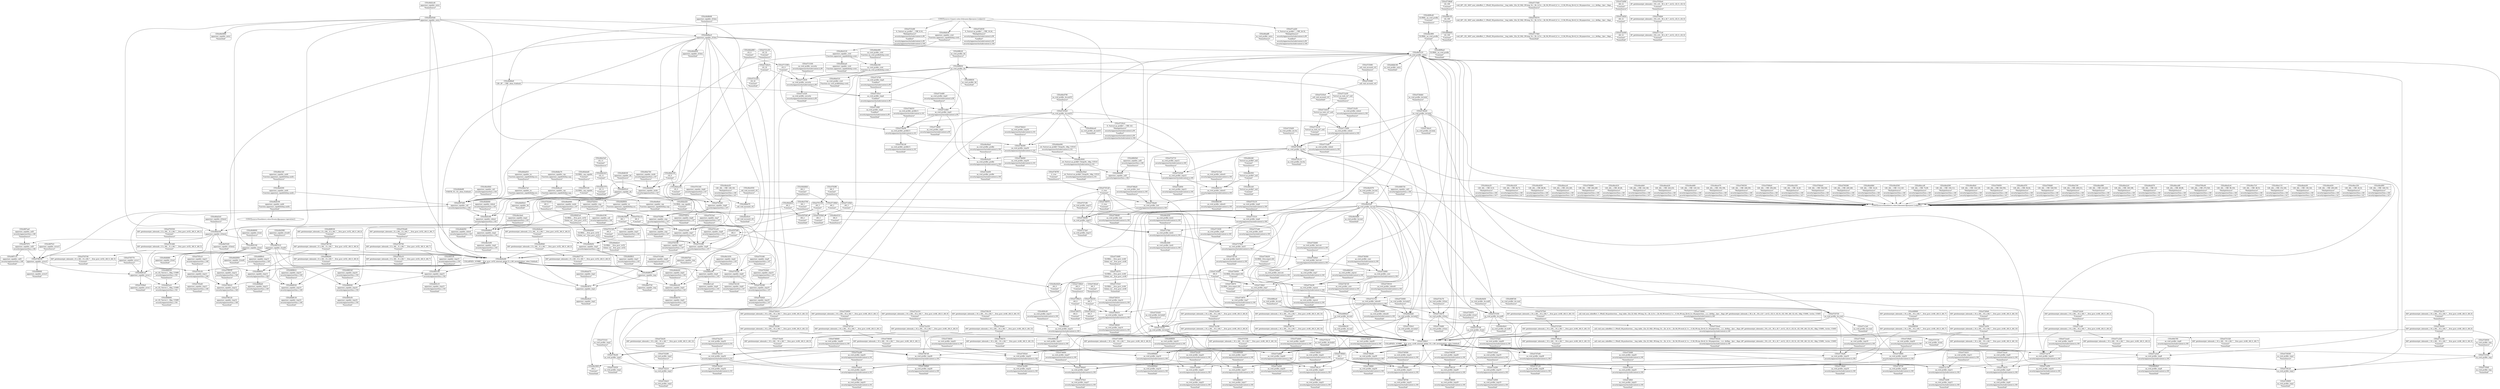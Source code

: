 digraph {
	CE0x46f7c10 [shape=record,shape=Mrecord,label="{CE0x46f7c10|apparmor_capable:_call3|security/apparmor/lsm.c,148|*SummSink*}"]
	CE0x4719b40 [shape=record,shape=Mrecord,label="{CE0x4719b40|aa_cred_profile:_tmp18|security/apparmor/include/context.h,100|*SummSource*}"]
	CE0x46ee2c0 [shape=record,shape=Mrecord,label="{CE0x46ee2c0|128:_i64,_:_CRE_160,188_|*MultipleSource*|security/apparmor/lsm.c,146|security/apparmor/lsm.c,147}"]
	CE0x46f6ca0 [shape=record,shape=Mrecord,label="{CE0x46f6ca0|aa_cred_profile:_do.end|*SummSource*}"]
	CE0x47468b0 [shape=record,shape=Mrecord,label="{CE0x47468b0|aa_cred_profile:_tmp26|security/apparmor/include/context.h,100|*SummSink*}"]
	CE0x471a5a0 [shape=record,shape=Mrecord,label="{CE0x471a5a0|aa_cred_profile:_tmp8|security/apparmor/include/context.h,100}"]
	CE0x46e6200 [shape=record,shape=Mrecord,label="{CE0x46e6200|apparmor_capable:_audit|Function::apparmor_capable&Arg::audit::}"]
	CE0x47331a0 [shape=record,shape=Mrecord,label="{CE0x47331a0|aa_cred_profile:_do.body6}"]
	CE0x473a860 [shape=record,shape=Mrecord,label="{CE0x473a860|aa_cred_profile:_tmp20|security/apparmor/include/context.h,100}"]
	CE0x46e56b0 [shape=record,shape=Mrecord,label="{CE0x46e56b0|i64_1|*Constant*}"]
	CE0x46e9d30 [shape=record,shape=Mrecord,label="{CE0x46e9d30|aa_cred_profile:_do.end8|*SummSource*}"]
	CE0x4725b00 [shape=record,shape=Mrecord,label="{CE0x4725b00|aa_cred_profile:_lor.rhs|*SummSource*}"]
	CE0x46e4790 [shape=record,shape=Mrecord,label="{CE0x46e4790|aa_cred_profile:_do.end10|*SummSource*}"]
	CE0x46e44c0 [shape=record,shape=Mrecord,label="{CE0x46e44c0|apparmor_capable:_tmp1|*SummSink*}"]
	CE0x47186d0 [shape=record,shape=Mrecord,label="{CE0x47186d0|i32_100|*Constant*|*SummSource*}"]
	CE0x46de690 [shape=record,shape=Mrecord,label="{CE0x46de690|_ret_%struct.aa_profile*_%tmp34,_!dbg_!15510|security/apparmor/include/context.h,101|*SummSource*}"]
	CE0x46e45c0 [shape=record,shape=Mrecord,label="{CE0x46e45c0|_call_void_mcount()_#2|*SummSink*}"]
	CE0x46ff480 [shape=record,shape=Mrecord,label="{CE0x46ff480|i64*_getelementptr_inbounds_(_16_x_i64_,_16_x_i64_*___llvm_gcov_ctr46,_i64_0,_i64_7)|*Constant*|*SummSource*}"]
	CE0x474b6c0 [shape=record,shape=Mrecord,label="{CE0x474b6c0|aa_cred_profile:_tmp34|security/apparmor/include/context.h,101|*SummSource*}"]
	CE0x4705cc0 [shape=record,shape=Mrecord,label="{CE0x4705cc0|apparmor_capable:_tmp11|security/apparmor/lsm.c,148|*SummSource*}"]
	CE0x47378e0 [shape=record,shape=Mrecord,label="{CE0x47378e0|aa_cred_profile:_lnot3|security/apparmor/include/context.h,100}"]
	CE0x46df9d0 [shape=record,shape=Mrecord,label="{CE0x46df9d0|i64*_getelementptr_inbounds_(_8_x_i64_,_8_x_i64_*___llvm_gcov_ctr52,_i64_0,_i64_0)|*Constant*}"]
	CE0x46f64c0 [shape=record,shape=Mrecord,label="{CE0x46f64c0|aa_cred_profile:_do.end}"]
	CE0x46e3de0 [shape=record,shape=Mrecord,label="{CE0x46e3de0|apparmor_capable:_tmp2|security/apparmor/lsm.c,145|*SummSource*}"]
	CE0x46e9eb0 [shape=record,shape=Mrecord,label="{CE0x46e9eb0|aa_cred_profile:_do.body5}"]
	CE0x46eb940 [shape=record,shape=Mrecord,label="{CE0x46eb940|apparmor_capable:_mode|security/apparmor/lsm.c,147|*SummSink*}"]
	CE0x4721e30 [shape=record,shape=Mrecord,label="{CE0x4721e30|i32_22|*Constant*|*SummSource*}"]
	CE0x46e2f30 [shape=record,shape=Mrecord,label="{CE0x46e2f30|aa_cred_profile:_lnot2|security/apparmor/include/context.h,100|*SummSource*}"]
	CE0x4736300 [shape=record,shape=Mrecord,label="{CE0x4736300|aa_cred_profile:_tmp1|*SummSource*}"]
	CE0x46f7fc0 [shape=record,shape=Mrecord,label="{CE0x46f7fc0|apparmor_capable:_error.0|*SummSource*}"]
	CE0x47246e0 [shape=record,shape=Mrecord,label="{CE0x47246e0|aa_cred_profile:_lnot.ext|security/apparmor/include/context.h,100|*SummSink*}"]
	CE0x46eb570 [shape=record,shape=Mrecord,label="{CE0x46eb570|128:_i64,_:_CRE_0,8_|*MultipleSource*|security/apparmor/lsm.c,146|security/apparmor/lsm.c,147}"]
	CE0x46da810 [shape=record,shape=Mrecord,label="{CE0x46da810|apparmor_capable:_ns|Function::apparmor_capable&Arg::ns::|*SummSource*}"]
	CE0x46d6600 [shape=record,shape=Mrecord,label="{CE0x46d6600|apparmor_capable:_if.end|*SummSource*}"]
	CE0x46dfbd0 [shape=record,shape=Mrecord,label="{CE0x46dfbd0|128:_i8*,_:_CRE:_elem_0:default:}"]
	CE0x47475b0 [shape=record,shape=Mrecord,label="{CE0x47475b0|i64*_getelementptr_inbounds_(_16_x_i64_,_16_x_i64_*___llvm_gcov_ctr46,_i64_0,_i64_13)|*Constant*|*SummSource*}"]
	CE0x4705c50 [shape=record,shape=Mrecord,label="{CE0x4705c50|apparmor_capable:_tmp11|security/apparmor/lsm.c,148}"]
	CE0x4749c30 [shape=record,shape=Mrecord,label="{CE0x4749c30|i64*_getelementptr_inbounds_(_16_x_i64_,_16_x_i64_*___llvm_gcov_ctr46,_i64_0,_i64_15)|*Constant*|*SummSource*}"]
	CE0x46ece80 [shape=record,shape=Mrecord,label="{CE0x46ece80|128:_i64,_:_CRE_80,88_|*MultipleSource*|security/apparmor/lsm.c,146|security/apparmor/lsm.c,147}"]
	CE0x4720850 [shape=record,shape=Mrecord,label="{CE0x4720850|i64*_getelementptr_inbounds_(_16_x_i64_,_16_x_i64_*___llvm_gcov_ctr46,_i64_0,_i64_1)|*Constant*|*SummSource*}"]
	CE0x46db840 [shape=record,shape=Mrecord,label="{CE0x46db840|apparmor_capable:_tobool|security/apparmor/lsm.c,145|*SummSource*}"]
	CE0x4713d90 [shape=record,shape=Mrecord,label="{CE0x4713d90|aa_cred_profile:_tobool|security/apparmor/include/context.h,100}"]
	CE0x47268c0 [shape=record,shape=Mrecord,label="{CE0x47268c0|COLLAPSED:_GCMRE___llvm_gcov_ctr46_internal_global_16_x_i64_zeroinitializer:_elem_0:default:}"]
	CE0x4731320 [shape=record,shape=Mrecord,label="{CE0x4731320|i64*_getelementptr_inbounds_(_16_x_i64_,_16_x_i64_*___llvm_gcov_ctr46,_i64_0,_i64_7)|*Constant*|*SummSink*}"]
	CE0x4700a40 [shape=record,shape=Mrecord,label="{CE0x4700a40|128:_i64,_:_CRE_272,528_|*MultipleSource*|security/apparmor/lsm.c,146|security/apparmor/lsm.c,147}"]
	CE0x4702380 [shape=record,shape=Mrecord,label="{CE0x4702380|apparmor_capable:_tmp10|security/apparmor/lsm.c,147}"]
	CE0x46db190 [shape=record,shape=Mrecord,label="{CE0x46db190|aa_cred_profile:_entry|*SummSink*}"]
	CE0x46daff0 [shape=record,shape=Mrecord,label="{CE0x46daff0|aa_cred_profile:_entry|*SummSource*}"]
	CE0x4734b30 [shape=record,shape=Mrecord,label="{CE0x4734b30|GLOBAL:_llvm.expect.i64|*Constant*|*SummSource*}"]
	CE0x4735fd0 [shape=record,shape=Mrecord,label="{CE0x4735fd0|aa_cred_profile:_tmp|*SummSink*}"]
	CE0x46de830 [shape=record,shape=Mrecord,label="{CE0x46de830|apparmor_capable:_if.then|*SummSink*}"]
	CE0x4712a50 [shape=record,shape=Mrecord,label="{CE0x4712a50|%struct.aa_task_cxt*_null|*Constant*|*SummSource*}"]
	CE0x474b840 [shape=record,shape=Mrecord,label="{CE0x474b840|aa_cred_profile:_tmp34|security/apparmor/include/context.h,101|*SummSink*}"]
	CE0x4726db0 [shape=record,shape=Mrecord,label="{CE0x4726db0|aa_cred_profile:_do.body|*SummSource*}"]
	CE0x4597bf0 [shape=record,shape=Mrecord,label="{CE0x4597bf0|i64_2|*Constant*|*SummSink*}"]
	CE0x46e9dc0 [shape=record,shape=Mrecord,label="{CE0x46e9dc0|aa_cred_profile:_do.end8|*SummSink*}"]
	CE0x46d52c0 [shape=record,shape=Mrecord,label="{CE0x46d52c0|apparmor_capable:_bb}"]
	CE0x4718f70 [shape=record,shape=Mrecord,label="{CE0x4718f70|aa_cred_profile:_tmp7|security/apparmor/include/context.h,100|*SummSink*}"]
	CE0x46dd2c0 [shape=record,shape=Mrecord,label="{CE0x46dd2c0|GLOBAL:___llvm_gcov_ctr52|Global_var:__llvm_gcov_ctr52|*SummSink*}"]
	CE0x4705570 [shape=record,shape=Mrecord,label="{CE0x4705570|void_(i8*,_i32,_i64)*_asm_sideeffect_1:_09ud2_0A.pushsection___bug_table,_22a_22_0A2:_09.long_1b_-_2b,_$_0:c_-_2b_0A_09.word_$_1:c_,_0_0A_09.org_2b+$_2:c_0A.popsection_,_i,i,i,_dirflag_,_fpsr_,_flags_}"]
	CE0x474a1c0 [shape=record,shape=Mrecord,label="{CE0x474a1c0|aa_cred_profile:_tmp32|security/apparmor/include/context.h,101}"]
	CE0x46f80f0 [shape=record,shape=Mrecord,label="{CE0x46f80f0|apparmor_capable:_error.0|*SummSink*}"]
	CE0x46e02a0 [shape=record,shape=Mrecord,label="{CE0x46e02a0|aa_cred_profile:_lor.end}"]
	CE0x4706190 [shape=record,shape=Mrecord,label="{CE0x4706190|apparmor_capable:_error.0}"]
	CE0x46dc7b0 [shape=record,shape=Mrecord,label="{CE0x46dc7b0|apparmor_capable:_mode|security/apparmor/lsm.c,147|*SummSource*}"]
	CE0x4727250 [shape=record,shape=Mrecord,label="{CE0x4727250|aa_cred_profile:_do.end8}"]
	CE0x47058a0 [shape=record,shape=Mrecord,label="{CE0x47058a0|apparmor_capable:_error.1|*SummSink*}"]
	CE0x4734970 [shape=record,shape=Mrecord,label="{CE0x4734970|GLOBAL:_llvm.expect.i64|*Constant*|*SummSink*}"]
	CE0x46db420 [shape=record,shape=Mrecord,label="{CE0x46db420|apparmor_capable:_tmp5|security/apparmor/lsm.c,145|*SummSource*}"]
	CE0x46e1b50 [shape=record,shape=Mrecord,label="{CE0x46e1b50|apparmor_capable:_tmp4|security/apparmor/lsm.c,145|*SummSource*}"]
	CE0x46f9610 [shape=record,shape=Mrecord,label="{CE0x46f9610|apparmor_capable:_tmp14|security/apparmor/lsm.c,149|*SummSource*}"]
	CE0x46e4550 [shape=record,shape=Mrecord,label="{CE0x46e4550|_call_void_mcount()_#2|*SummSource*}"]
	CE0x4715430 [shape=record,shape=Mrecord,label="{CE0x4715430|aa_cred_profile:_tmp6|security/apparmor/include/context.h,100|*SummSink*}"]
	CE0x46ed1e0 [shape=record,shape=Mrecord,label="{CE0x46ed1e0|128:_i64,_:_CRE_96,104_|*MultipleSource*|security/apparmor/lsm.c,146|security/apparmor/lsm.c,147}"]
	CE0x4733000 [shape=record,shape=Mrecord,label="{CE0x4733000|aa_cred_profile:_do.body5|*SummSource*}"]
	CE0x4702f10 [shape=record,shape=Mrecord,label="{CE0x4702f10|apparmor_capable:_tmp6|security/apparmor/lsm.c,147|*SummSink*}"]
	CE0x4725e10 [shape=record,shape=Mrecord,label="{CE0x4725e10|aa_cred_profile:_do.body6|*SummSink*}"]
	CE0x46e2fd0 [shape=record,shape=Mrecord,label="{CE0x46e2fd0|aa_cred_profile:_lnot2|security/apparmor/include/context.h,100|*SummSink*}"]
	CE0x4706120 [shape=record,shape=Mrecord,label="{CE0x4706120|apparmor_capable:_tmp12|security/apparmor/lsm.c,148|*SummSink*}"]
	CE0x46e5800 [shape=record,shape=Mrecord,label="{CE0x46e5800|i64_1|*Constant*|*SummSink*}"]
	CE0x4748e80 [shape=record,shape=Mrecord,label="{CE0x4748e80|aa_cred_profile:_tmp30|security/apparmor/include/context.h,100}"]
	CE0x47330c0 [shape=record,shape=Mrecord,label="{CE0x47330c0|aa_cred_profile:_do.body5|*SummSink*}"]
	CE0x4703530 [shape=record,shape=Mrecord,label="{CE0x4703530|i64*_getelementptr_inbounds_(_8_x_i64_,_8_x_i64_*___llvm_gcov_ctr52,_i64_0,_i64_5)|*Constant*|*SummSource*}"]
	CE0x47174b0 [shape=record,shape=Mrecord,label="{CE0x47174b0|void_(i8*,_i32,_i64)*_asm_sideeffect_1:_09ud2_0A.pushsection___bug_table,_22a_22_0A2:_09.long_1b_-_2b,_$_0:c_-_2b_0A_09.word_$_1:c_,_0_0A_09.org_2b+$_2:c_0A.popsection_,_i,i,i,_dirflag_,_fpsr_,_flags_|*SummSink*}"]
	CE0x472f0d0 [shape=record,shape=Mrecord,label="{CE0x472f0d0|i64*_getelementptr_inbounds_(_16_x_i64_,_16_x_i64_*___llvm_gcov_ctr46,_i64_0,_i64_10)|*Constant*|*SummSource*}"]
	CE0x4726510 [shape=record,shape=Mrecord,label="{CE0x4726510|aa_cred_profile:_tmp14|security/apparmor/include/context.h,100|*SummSource*}"]
	CE0x46f6660 [shape=record,shape=Mrecord,label="{CE0x46f6660|_ret_i32_%error.1,_!dbg_!15489|security/apparmor/lsm.c,150|*SummSink*}"]
	CE0x46f5e50 [shape=record,shape=Mrecord,label="{CE0x46f5e50|apparmor_capable:_tmp16|security/apparmor/lsm.c,150|*SummSink*}"]
	CE0x46f9300 [shape=record,shape=Mrecord,label="{CE0x46f9300|aa_cred_profile:_tmp17|security/apparmor/include/context.h,100}"]
	CE0x46f5c10 [shape=record,shape=Mrecord,label="{CE0x46f5c10|apparmor_capable:_tmp15|security/apparmor/lsm.c,150|*SummSink*}"]
	CE0x473a300 [shape=record,shape=Mrecord,label="{CE0x473a300|i64*_getelementptr_inbounds_(_16_x_i64_,_16_x_i64_*___llvm_gcov_ctr46,_i64_0,_i64_8)|*Constant*|*SummSource*}"]
	CE0x46deea0 [shape=record,shape=Mrecord,label="{CE0x46deea0|aa_cred_profile:_do.end10|*SummSink*}"]
	CE0x4732210 [shape=record,shape=Mrecord,label="{CE0x4732210|aa_cred_profile:_tmp3}"]
	CE0x4730410 [shape=record,shape=Mrecord,label="{CE0x4730410|i64*_getelementptr_inbounds_(_16_x_i64_,_16_x_i64_*___llvm_gcov_ctr46,_i64_0,_i64_12)|*Constant*|*SummSource*}"]
	CE0x47257d0 [shape=record,shape=Mrecord,label="{CE0x47257d0|aa_cred_profile:_if.end}"]
	CE0x46e1e10 [shape=record,shape=Mrecord,label="{CE0x46e1e10|aa_cred_profile:_entry}"]
	CE0x46d8130 [shape=record,shape=Mrecord,label="{CE0x46d8130|apparmor_capable:_tmp14|security/apparmor/lsm.c,149|*SummSink*}"]
	CE0x473b950 [shape=record,shape=Mrecord,label="{CE0x473b950|GLOBAL:_llvm.expect.i64|*Constant*}"]
	CE0x46e0370 [shape=record,shape=Mrecord,label="{CE0x46e0370|aa_cred_profile:_lor.end|*SummSource*}"]
	CE0x4726070 [shape=record,shape=Mrecord,label="{CE0x4726070|i64_6|*Constant*|*SummSink*}"]
	CE0x46ec7c0 [shape=record,shape=Mrecord,label="{CE0x46ec7c0|128:_i64,_:_CRE_48,52_|*MultipleSource*|security/apparmor/lsm.c,146|security/apparmor/lsm.c,147}"]
	CE0x46de510 [shape=record,shape=Mrecord,label="{CE0x46de510|aa_cred_profile:_cred|Function::aa_cred_profile&Arg::cred::|*SummSink*}"]
	CE0x4738c10 [shape=record,shape=Mrecord,label="{CE0x4738c10|aa_cred_profile:_tmp21|security/apparmor/include/context.h,100}"]
	CE0x4726620 [shape=record,shape=Mrecord,label="{CE0x4726620|aa_cred_profile:_tmp14|security/apparmor/include/context.h,100|*SummSink*}"]
	CE0x4725870 [shape=record,shape=Mrecord,label="{CE0x4725870|aa_cred_profile:_if.end|*SummSource*}"]
	CE0x47207e0 [shape=record,shape=Mrecord,label="{CE0x47207e0|i64*_getelementptr_inbounds_(_16_x_i64_,_16_x_i64_*___llvm_gcov_ctr46,_i64_0,_i64_1)|*Constant*}"]
	CE0x4748770 [shape=record,shape=Mrecord,label="{CE0x4748770|i64*_getelementptr_inbounds_(_16_x_i64_,_16_x_i64_*___llvm_gcov_ctr46,_i64_0,_i64_14)|*Constant*}"]
	CE0x46d8010 [shape=record,shape=Mrecord,label="{CE0x46d8010|apparmor_capable:_tmp}"]
	CE0x46dfaa0 [shape=record,shape=Mrecord,label="{CE0x46dfaa0|i64*_getelementptr_inbounds_(_8_x_i64_,_8_x_i64_*___llvm_gcov_ctr52,_i64_0,_i64_0)|*Constant*|*SummSource*}"]
	CE0x46ee110 [shape=record,shape=Mrecord,label="{CE0x46ee110|128:_i64,_:_CRE_152,160_|*MultipleSource*|security/apparmor/lsm.c,146|security/apparmor/lsm.c,147}"]
	CE0x4713430 [shape=record,shape=Mrecord,label="{CE0x4713430|aa_cred_profile:_security|security/apparmor/include/context.h,99}"]
	CE0x46e4420 [shape=record,shape=Mrecord,label="{CE0x46e4420|i64_0|*Constant*|*SummSink*}"]
	CE0x46edc00 [shape=record,shape=Mrecord,label="{CE0x46edc00|128:_i64,_:_CRE_136,144_|*MultipleSource*|security/apparmor/lsm.c,146|security/apparmor/lsm.c,147}"]
	CE0x471e4b0 [shape=record,shape=Mrecord,label="{CE0x471e4b0|aa_cred_profile:_tmp5|security/apparmor/include/context.h,99}"]
	CE0x472e000 [shape=record,shape=Mrecord,label="{CE0x472e000|i64_12|*Constant*|*SummSink*}"]
	CE0x46d7d30 [shape=record,shape=Mrecord,label="{CE0x46d7d30|apparmor_capable:_if.then2|*SummSink*}"]
	CE0x46e5720 [shape=record,shape=Mrecord,label="{CE0x46e5720|apparmor_capable:_tmp|*SummSink*}"]
	CE0x46ee620 [shape=record,shape=Mrecord,label="{CE0x46ee620|128:_i64,_:_CRE_200,208_|*MultipleSource*|security/apparmor/lsm.c,146|security/apparmor/lsm.c,147}"]
	CE0x4748f60 [shape=record,shape=Mrecord,label="{CE0x4748f60|aa_cred_profile:_tmp30|security/apparmor/include/context.h,100|*SummSink*}"]
	CE0x471ad20 [shape=record,shape=Mrecord,label="{CE0x471ad20|0:_%struct.aa_profile*,_:_CRE_24,32_|*MultipleSource*|security/apparmor/include/context.h,99|*LoadInst*|security/apparmor/include/context.h,99|security/apparmor/include/context.h,100}"]
	CE0x471fd10 [shape=record,shape=Mrecord,label="{CE0x471fd10|aa_cred_profile:_tmp11|security/apparmor/include/context.h,100|*SummSource*}"]
	CE0x47153c0 [shape=record,shape=Mrecord,label="{CE0x47153c0|GLOBAL:___llvm_gcov_ctr46|Global_var:__llvm_gcov_ctr46|*SummSink*}"]
	CE0x46dbe70 [shape=record,shape=Mrecord,label="{CE0x46dbe70|apparmor_capable:_cap|Function::apparmor_capable&Arg::cap::|*SummSource*}"]
	CE0x4716d60 [shape=record,shape=Mrecord,label="{CE0x4716d60|aa_cred_profile:_if.then|*SummSink*}"]
	CE0x46ec250 [shape=record,shape=Mrecord,label="{CE0x46ec250|128:_i64,_:_CRE_24,32_|*MultipleSource*|security/apparmor/lsm.c,146|security/apparmor/lsm.c,147}"]
	CE0x4739490 [shape=record,shape=Mrecord,label="{CE0x4739490|aa_cred_profile:_tobool4|security/apparmor/include/context.h,100|*SummSink*}"]
	CE0x47248f0 [shape=record,shape=Mrecord,label="{CE0x47248f0|aa_cred_profile:_conv|security/apparmor/include/context.h,100}"]
	CE0x4702980 [shape=record,shape=Mrecord,label="{CE0x4702980|apparmor_capable:_cmp|security/apparmor/lsm.c,147|*SummSink*}"]
	CE0x46d2850 [shape=record,shape=Mrecord,label="{CE0x46d2850|apparmor_capable:_if.end4|*SummSink*}"]
	CE0x4749ab0 [shape=record,shape=Mrecord,label="{CE0x4749ab0|i64*_getelementptr_inbounds_(_16_x_i64_,_16_x_i64_*___llvm_gcov_ctr46,_i64_0,_i64_15)|*Constant*}"]
	CE0x474b1d0 [shape=record,shape=Mrecord,label="{CE0x474b1d0|aa_cred_profile:_profile11|security/apparmor/include/context.h,101|*SummSink*}"]
	CE0x471eee0 [shape=record,shape=Mrecord,label="{CE0x471eee0|aa_cred_profile:_tmp10|security/apparmor/include/context.h,100|*SummSource*}"]
	CE0x4724dc0 [shape=record,shape=Mrecord,label="{CE0x4724dc0|aa_cred_profile:_tmp3|*SummSink*}"]
	CE0x46edf60 [shape=record,shape=Mrecord,label="{CE0x46edf60|128:_i64,_:_CRE_148,152_|*MultipleSource*|security/apparmor/lsm.c,146|security/apparmor/lsm.c,147}"]
	CE0x4748120 [shape=record,shape=Mrecord,label="{CE0x4748120|aa_cred_profile:_tmp29|security/apparmor/include/context.h,100}"]
	CE0x46eba20 [shape=record,shape=Mrecord,label="{CE0x46eba20|128:_i64,_:_CRE_8,16_|*MultipleSource*|security/apparmor/lsm.c,146|security/apparmor/lsm.c,147}"]
	CE0x46dabc0 [shape=record,shape=Mrecord,label="{CE0x46dabc0|i64_2|*Constant*}"]
	CE0x46e0a20 [shape=record,shape=Mrecord,label="{CE0x46e0a20|aa_cred_profile:_profile|security/apparmor/include/context.h,100}"]
	CE0x4702910 [shape=record,shape=Mrecord,label="{CE0x4702910|apparmor_capable:_cmp|security/apparmor/lsm.c,147|*SummSource*}"]
	CE0x46f6e50 [shape=record,shape=Mrecord,label="{CE0x46f6e50|aa_cred_profile:_do.end|*SummSink*}"]
	CE0x4746f00 [shape=record,shape=Mrecord,label="{CE0x4746f00|aa_cred_profile:_tmp27|security/apparmor/include/context.h,100|*SummSource*}"]
	CE0x46f4e20 [shape=record,shape=Mrecord,label="{CE0x46f4e20|aa_cred_profile:_tmp15|security/apparmor/include/context.h,100|*SummSink*}"]
	CE0x472ff20 [shape=record,shape=Mrecord,label="{CE0x472ff20|aa_cred_profile:_tmp25|security/apparmor/include/context.h,100|*SummSink*}"]
	CE0x46d61f0 [shape=record,shape=Mrecord,label="{CE0x46d61f0|apparmor_capable:_bb|*SummSource*}"]
	CE0x472ebe0 [shape=record,shape=Mrecord,label="{CE0x472ebe0|aa_cred_profile:_tmp23|security/apparmor/include/context.h,100|*SummSink*}"]
	CE0x46de100 [shape=record,shape=Mrecord,label="{CE0x46de100|i32_0|*Constant*}"]
	CE0x46ecb20 [shape=record,shape=Mrecord,label="{CE0x46ecb20|128:_i64,_:_CRE_64,72_|*MultipleSource*|security/apparmor/lsm.c,146|security/apparmor/lsm.c,147}"]
	CE0x4722710 [shape=record,shape=Mrecord,label="{CE0x4722710|aa_cred_profile:_tmp12|security/apparmor/include/context.h,100|*SummSource*}"]
	CE0x46debd0 [shape=record,shape=Mrecord,label="{CE0x46debd0|GLOBAL:_cap_capable|*Constant*|*SummSource*}"]
	CE0x4705770 [shape=record,shape=Mrecord,label="{CE0x4705770|apparmor_capable:_error.1|*SummSource*}"]
	CE0x471f5c0 [shape=record,shape=Mrecord,label="{CE0x471f5c0|aa_cred_profile:_tmp4|*LoadInst*|security/apparmor/include/context.h,99}"]
	CE0x46f9480 [shape=record,shape=Mrecord,label="{CE0x46f9480|aa_cred_profile:_tmp17|security/apparmor/include/context.h,100|*SummSource*}"]
	CE0x47225d0 [shape=record,shape=Mrecord,label="{CE0x47225d0|aa_cred_profile:_tmp12|security/apparmor/include/context.h,100}"]
	CE0x46ffc20 [shape=record,shape=Mrecord,label="{CE0x46ffc20|aa_cred_profile:_bb|*SummSource*}"]
	CE0x47360b0 [shape=record,shape=Mrecord,label="{CE0x47360b0|i64_1|*Constant*}"]
	CE0x4702f80 [shape=record,shape=Mrecord,label="{CE0x4702f80|apparmor_capable:_cmp|security/apparmor/lsm.c,147}"]
	CE0x4727fb0 [shape=record,shape=Mrecord,label="{CE0x4727fb0|aa_cred_profile:_lnot2|security/apparmor/include/context.h,100}"]
	CE0x46ed030 [shape=record,shape=Mrecord,label="{CE0x46ed030|128:_i64,_:_CRE_88,96_|*MultipleSource*|security/apparmor/lsm.c,146|security/apparmor/lsm.c,147}"]
	CE0x4706430 [shape=record,shape=Mrecord,label="{CE0x4706430|apparmor_capable:_tmp12|security/apparmor/lsm.c,148|*SummSource*}"]
	CE0x46e0460 [shape=record,shape=Mrecord,label="{CE0x46e0460|aa_cred_profile:_lor.end|*SummSink*}"]
	CE0x46f8f30 [shape=record,shape=Mrecord,label="{CE0x46f8f30|aa_cred_profile:_tmp16|security/apparmor/include/context.h,100|*SummSource*}"]
	CE0x46e3e90 [shape=record,shape=Mrecord,label="{CE0x46e3e90|apparmor_capable:_tmp2|security/apparmor/lsm.c,145|*SummSink*}"]
	CE0x4738eb0 [shape=record,shape=Mrecord,label="{CE0x4738eb0|aa_cred_profile:_tmp21|security/apparmor/include/context.h,100|*SummSink*}"]
	CE0x46dc5e0 [shape=record,shape=Mrecord,label="{CE0x46dc5e0|i32_11|*Constant*|*SummSource*}"]
	CE0x4730e40 [shape=record,shape=Mrecord,label="{CE0x4730e40|aa_cred_profile:_tmp2}"]
	CE0x4713ef0 [shape=record,shape=Mrecord,label="{CE0x4713ef0|aa_cred_profile:_tobool|security/apparmor/include/context.h,100|*SummSink*}"]
	CE0x47148b0 [shape=record,shape=Mrecord,label="{CE0x47148b0|i64_2|*Constant*}"]
	CE0x472fd60 [shape=record,shape=Mrecord,label="{CE0x472fd60|aa_cred_profile:_tmp25|security/apparmor/include/context.h,100|*SummSource*}"]
	CE0x471b410 [shape=record,shape=Mrecord,label="{CE0x471b410|%struct.aa_task_cxt*_null|*Constant*}"]
	CE0x46dce20 [shape=record,shape=Mrecord,label="{CE0x46dce20|apparmor_capable:_tmp5|security/apparmor/lsm.c,145}"]
	CE0x46ffb50 [shape=record,shape=Mrecord,label="{CE0x46ffb50|aa_cred_profile:_bb}"]
	CE0x46f67d0 [shape=record,shape=Mrecord,label="{CE0x46f67d0|aa_cred_profile:_do.cond|*SummSource*}"]
	CE0x46eece0 [shape=record,shape=Mrecord,label="{CE0x46eece0|128:_i64,_:_CRE_232,240_|*MultipleSource*|security/apparmor/lsm.c,146|security/apparmor/lsm.c,147}"]
	CE0x472f660 [shape=record,shape=Mrecord,label="{CE0x472f660|aa_cred_profile:_tmp24|security/apparmor/include/context.h,100}"]
	"CONST[source:0(mediator),value:0(static)][purpose:{operation}]"
	CE0x46d35d0 [shape=record,shape=Mrecord,label="{CE0x46d35d0|apparmor_capable:_entry}"]
	CE0x473a940 [shape=record,shape=Mrecord,label="{CE0x473a940|aa_cred_profile:_tmp20|security/apparmor/include/context.h,100|*SummSink*}"]
	CE0x4734c90 [shape=record,shape=Mrecord,label="{CE0x4734c90|aa_cred_profile:_expval|security/apparmor/include/context.h,100}"]
	CE0x472e250 [shape=record,shape=Mrecord,label="{CE0x472e250|i64*_getelementptr_inbounds_(_16_x_i64_,_16_x_i64_*___llvm_gcov_ctr46,_i64_0,_i64_9)|*Constant*}"]
	CE0x46db570 [shape=record,shape=Mrecord,label="{CE0x46db570|apparmor_capable:_tmp5|security/apparmor/lsm.c,145|*SummSink*}"]
	CE0x46d8320 [shape=record,shape=Mrecord,label="{CE0x46d8320|apparmor_capable:_tmp14|security/apparmor/lsm.c,149}"]
	CE0x4701ea0 [shape=record,shape=Mrecord,label="{CE0x4701ea0|apparmor_capable:_tmp9|security/apparmor/lsm.c,147}"]
	CE0x46fd110 [shape=record,shape=Mrecord,label="{CE0x46fd110|aa_cred_profile:_tobool1|security/apparmor/include/context.h,100}"]
	CE0x4749270 [shape=record,shape=Mrecord,label="{CE0x4749270|i64*_getelementptr_inbounds_(_16_x_i64_,_16_x_i64_*___llvm_gcov_ctr46,_i64_0,_i64_15)|*Constant*|*SummSink*}"]
	CE0x46f90b0 [shape=record,shape=Mrecord,label="{CE0x46f90b0|aa_cred_profile:_tmp16|security/apparmor/include/context.h,100|*SummSink*}"]
	CE0x4700890 [shape=record,shape=Mrecord,label="{CE0x4700890|128:_i64,_:_CRE_264,268_|*MultipleSource*|security/apparmor/lsm.c,146|security/apparmor/lsm.c,147}"]
	CE0x46f61b0 [shape=record,shape=Mrecord,label="{CE0x46f61b0|apparmor_capable:_tmp16|security/apparmor/lsm.c,150|*SummSource*}"]
	CE0x46d7fa0 [shape=record,shape=Mrecord,label="{CE0x46d7fa0|apparmor_capable:_tmp|*SummSource*}"]
	CE0x46d9950 [shape=record,shape=Mrecord,label="{CE0x46d9950|apparmor_capable:_ns|Function::apparmor_capable&Arg::ns::|*SummSink*}"]
	CE0x46ec610 [shape=record,shape=Mrecord,label="{CE0x46ec610|128:_i64,_:_CRE_40,48_|*MultipleSource*|security/apparmor/lsm.c,146|security/apparmor/lsm.c,147}"]
	CE0x46f9cd0 [shape=record,shape=Mrecord,label="{CE0x46f9cd0|GLOBAL:_aa_cred_profile|*Constant*|*SummSource*}"]
	CE0x4716c70 [shape=record,shape=Mrecord,label="{CE0x4716c70|aa_cred_profile:_if.then|*SummSource*}"]
	CE0x47235e0 [shape=record,shape=Mrecord,label="{CE0x47235e0|_call_void_mcount()_#2|*SummSink*}"]
	CE0x4713390 [shape=record,shape=Mrecord,label="{CE0x4713390|i32_0|*Constant*}"]
	CE0x4712c30 [shape=record,shape=Mrecord,label="{CE0x4712c30|%struct.aa_task_cxt*_null|*Constant*|*SummSink*}"]
	CE0x471fe90 [shape=record,shape=Mrecord,label="{CE0x471fe90|aa_cred_profile:_tmp11|security/apparmor/include/context.h,100|*SummSink*}"]
	CE0x472fa50 [shape=record,shape=Mrecord,label="{CE0x472fa50|i64*_getelementptr_inbounds_(_16_x_i64_,_16_x_i64_*___llvm_gcov_ctr46,_i64_0,_i64_12)|*Constant*|*SummSink*}"]
	CE0x46eddb0 [shape=record,shape=Mrecord,label="{CE0x46eddb0|128:_i64,_:_CRE_144,148_|*MultipleSource*|security/apparmor/lsm.c,146|security/apparmor/lsm.c,147}"]
	CE0x47024b0 [shape=record,shape=Mrecord,label="{CE0x47024b0|apparmor_capable:_tmp10|security/apparmor/lsm.c,147|*SummSource*}"]
	CE0x47215a0 [shape=record,shape=Mrecord,label="{CE0x47215a0|aa_cred_profile:_tobool1|security/apparmor/include/context.h,100|*SummSource*}"]
	CE0x46f8950 [shape=record,shape=Mrecord,label="{CE0x46f8950|apparmor_capable:_tmp13|security/apparmor/lsm.c,149}"]
	CE0x47166f0 [shape=record,shape=Mrecord,label="{CE0x47166f0|GLOBAL:___llvm_gcov_ctr46|Global_var:__llvm_gcov_ctr46|*SummSource*}"]
	CE0x4726410 [shape=record,shape=Mrecord,label="{CE0x4726410|aa_cred_profile:_tmp14|security/apparmor/include/context.h,100}"]
	CE0x472e680 [shape=record,shape=Mrecord,label="{CE0x472e680|i64*_getelementptr_inbounds_(_16_x_i64_,_16_x_i64_*___llvm_gcov_ctr46,_i64_0,_i64_10)|*Constant*|*SummSink*}"]
	CE0x474b010 [shape=record,shape=Mrecord,label="{CE0x474b010|aa_cred_profile:_profile11|security/apparmor/include/context.h,101|*SummSource*}"]
	CE0x471b600 [shape=record,shape=Mrecord,label="{CE0x471b600|aa_cred_profile:_tmp5|security/apparmor/include/context.h,99|*SummSink*}"]
	CE0x4736040 [shape=record,shape=Mrecord,label="{CE0x4736040|i64*_getelementptr_inbounds_(_16_x_i64_,_16_x_i64_*___llvm_gcov_ctr46,_i64_0,_i64_1)|*Constant*|*SummSink*}"]
	CE0x46f7aa0 [shape=record,shape=Mrecord,label="{CE0x46f7aa0|apparmor_capable:_call3|security/apparmor/lsm.c,148|*SummSource*}"]
	CE0x4730290 [shape=record,shape=Mrecord,label="{CE0x4730290|i64*_getelementptr_inbounds_(_16_x_i64_,_16_x_i64_*___llvm_gcov_ctr46,_i64_0,_i64_12)|*Constant*}"]
	CE0x471bce0 [shape=record,shape=Mrecord,label="{CE0x471bce0|aa_cred_profile:_tmp9|security/apparmor/include/context.h,100|*SummSource*}"]
	CE0x474aa80 [shape=record,shape=Mrecord,label="{CE0x474aa80|aa_cred_profile:_tmp33|security/apparmor/include/context.h,101|*SummSource*}"]
	CE0x4705700 [shape=record,shape=Mrecord,label="{CE0x4705700|i64*_getelementptr_inbounds_(_8_x_i64_,_8_x_i64_*___llvm_gcov_ctr52,_i64_0,_i64_7)|*Constant*}"]
	CE0x46e4120 [shape=record,shape=Mrecord,label="{CE0x46e4120|apparmor_capable:_cred|Function::apparmor_capable&Arg::cred::}"]
	CE0x4705a80 [shape=record,shape=Mrecord,label="{CE0x4705a80|i64*_getelementptr_inbounds_(_8_x_i64_,_8_x_i64_*___llvm_gcov_ctr52,_i64_0,_i64_7)|*Constant*|*SummSource*}"]
	CE0x4701320 [shape=record,shape=Mrecord,label="{CE0x4701320|i64_4|*Constant*|*SummSink*}"]
	CE0x4747bb0 [shape=record,shape=Mrecord,label="{CE0x4747bb0|aa_cred_profile:_tmp28|security/apparmor/include/context.h,100|*SummSource*}"]
	CE0x46eeb30 [shape=record,shape=Mrecord,label="{CE0x46eeb30|128:_i64,_:_CRE_224,232_|*MultipleSource*|security/apparmor/lsm.c,146|security/apparmor/lsm.c,147}"]
	CE0x46da880 [shape=record,shape=Mrecord,label="{CE0x46da880|i32_0|*Constant*|*SummSource*}"]
	CE0x4718a40 [shape=record,shape=Mrecord,label="{CE0x4718a40|i64*_getelementptr_inbounds_(_16_x_i64_,_16_x_i64_*___llvm_gcov_ctr46,_i64_0,_i64_9)|*Constant*|*SummSink*}"]
	CE0x474b560 [shape=record,shape=Mrecord,label="{CE0x474b560|aa_cred_profile:_tmp34|security/apparmor/include/context.h,101}"]
	CE0x46d3890 [shape=record,shape=Mrecord,label="{CE0x46d3890|apparmor_capable:_entry|*SummSink*}"]
	CE0x46daa40 [shape=record,shape=Mrecord,label="{CE0x46daa40|i32_0|*Constant*|*SummSink*}"]
	CE0x46dce90 [shape=record,shape=Mrecord,label="{CE0x46dce90|apparmor_capable:_tmp4|security/apparmor/lsm.c,145}"]
	CE0x47262a0 [shape=record,shape=Mrecord,label="{CE0x47262a0|i64_5|*Constant*|*SummSource*}"]
	CE0x46ed6f0 [shape=record,shape=Mrecord,label="{CE0x46ed6f0|128:_i64,_:_CRE_120,124_|*MultipleSource*|security/apparmor/lsm.c,146|security/apparmor/lsm.c,147}"]
	CE0x4736120 [shape=record,shape=Mrecord,label="{CE0x4736120|aa_cred_profile:_tmp1}"]
	CE0x471d500 [shape=record,shape=Mrecord,label="{CE0x471d500|aa_cred_profile:_tmp19|security/apparmor/include/context.h,100|*SummSink*}"]
	CE0x47015a0 [shape=record,shape=Mrecord,label="{CE0x47015a0|apparmor_capable:_tmp7|security/apparmor/lsm.c,147|*SummSource*}"]
	CE0x4727da0 [shape=record,shape=Mrecord,label="{CE0x4727da0|aa_cred_profile:_tmp13|*SummSink*}"]
	CE0x47467d0 [shape=record,shape=Mrecord,label="{CE0x47467d0|aa_cred_profile:_tmp26|security/apparmor/include/context.h,100}"]
	CE0x47171e0 [shape=record,shape=Mrecord,label="{CE0x47171e0|i8*_getelementptr_inbounds_(_36_x_i8_,_36_x_i8_*_.str12,_i32_0,_i32_0)|*Constant*|*SummSink*}"]
	CE0x46d4e80 [shape=record,shape=Mrecord,label="{CE0x46d4e80|COLLAPSED:_GCMRE___llvm_gcov_ctr52_internal_global_8_x_i64_zeroinitializer:_elem_0:default:}"]
	CE0x471c330 [shape=record,shape=Mrecord,label="{CE0x471c330|i64*_getelementptr_inbounds_(_16_x_i64_,_16_x_i64_*___llvm_gcov_ctr46,_i64_0,_i64_0)|*Constant*|*SummSink*}"]
	CE0x46da7a0 [shape=record,shape=Mrecord,label="{CE0x46da7a0|apparmor_capable:_ns|Function::apparmor_capable&Arg::ns::}"]
	CE0x46ee470 [shape=record,shape=Mrecord,label="{CE0x46ee470|128:_i64,_:_CRE_192,196_|*MultipleSource*|security/apparmor/lsm.c,146|security/apparmor/lsm.c,147}"]
	CE0x472df90 [shape=record,shape=Mrecord,label="{CE0x472df90|i64_12|*Constant*|*SummSource*}"]
	CE0x4700530 [shape=record,shape=Mrecord,label="{CE0x4700530|128:_i64,_:_CRE_248,256_|*MultipleSource*|security/apparmor/lsm.c,146|security/apparmor/lsm.c,147}"]
	CE0x471f740 [shape=record,shape=Mrecord,label="{CE0x471f740|aa_cred_profile:_tmp4|*LoadInst*|security/apparmor/include/context.h,99|*SummSource*}"]
	CE0x47006e0 [shape=record,shape=Mrecord,label="{CE0x47006e0|128:_i64,_:_CRE_256,264_|*MultipleSource*|security/apparmor/lsm.c,146|security/apparmor/lsm.c,147}"]
	CE0x4739820 [shape=record,shape=Mrecord,label="{CE0x4739820|i64_6|*Constant*|*SummSource*}"]
	CE0x4749460 [shape=record,shape=Mrecord,label="{CE0x4749460|aa_cred_profile:_tmp31|security/apparmor/include/context.h,100}"]
	CE0x4730650 [shape=record,shape=Mrecord,label="{CE0x4730650|aa_cred_profile:_tmp22|security/apparmor/include/context.h,100|*SummSource*}"]
	CE0x46f6040 [shape=record,shape=Mrecord,label="{CE0x46f6040|apparmor_capable:_tmp16|security/apparmor/lsm.c,150}"]
	CE0x46d8ac0 [shape=record,shape=Mrecord,label="{CE0x46d8ac0|apparmor_capable:_if.then}"]
	CE0x47163f0 [shape=record,shape=Mrecord,label="{CE0x47163f0|i64_0|*Constant*}"]
	CE0x4725720 [shape=record,shape=Mrecord,label="{CE0x4725720|aa_cred_profile:_do.cond}"]
	CE0x474a5b0 [shape=record,shape=Mrecord,label="{CE0x474a5b0|aa_cred_profile:_tmp33|security/apparmor/include/context.h,101|*SummSink*}"]
	CE0x4720600 [shape=record,shape=Mrecord,label="{CE0x4720600|aa_cred_profile:_tmp1|*SummSink*}"]
	CE0x46ffd30 [shape=record,shape=Mrecord,label="{CE0x46ffd30|aa_cred_profile:_bb|*SummSink*}"]
	CE0x4732030 [shape=record,shape=Mrecord,label="{CE0x4732030|aa_cred_profile:_tmp2|*SummSink*}"]
	CE0x46de340 [shape=record,shape=Mrecord,label="{CE0x46de340|aa_cred_profile:_cred|Function::aa_cred_profile&Arg::cred::}"]
	CE0x47037d0 [shape=record,shape=Mrecord,label="{CE0x47037d0|i64*_getelementptr_inbounds_(_8_x_i64_,_8_x_i64_*___llvm_gcov_ctr52,_i64_0,_i64_5)|*Constant*|*SummSink*}"]
	CE0x4731fc0 [shape=record,shape=Mrecord,label="{CE0x4731fc0|aa_cred_profile:_tmp2|*SummSource*}"]
	CE0x4736ab0 [shape=record,shape=Mrecord,label="{CE0x4736ab0|aa_cred_profile:_lnot|security/apparmor/include/context.h,100}"]
	CE0x46ec430 [shape=record,shape=Mrecord,label="{CE0x46ec430|128:_i64,_:_CRE_32,40_|*MultipleSource*|security/apparmor/lsm.c,146|security/apparmor/lsm.c,147}"]
	CE0x46e4310 [shape=record,shape=Mrecord,label="{CE0x46e4310|i64_0|*Constant*|*SummSource*}"]
	CE0x4701460 [shape=record,shape=Mrecord,label="{CE0x4701460|i64*_getelementptr_inbounds_(_8_x_i64_,_8_x_i64_*___llvm_gcov_ctr52,_i64_0,_i64_5)|*Constant*}"]
	CE0x46fe1f0 [shape=record,shape=Mrecord,label="{CE0x46fe1f0|i32_100|*Constant*}"]
	CE0x4726310 [shape=record,shape=Mrecord,label="{CE0x4726310|i64_5|*Constant*|*SummSink*}"]
	CE0x46f4ae0 [shape=record,shape=Mrecord,label="{CE0x46f4ae0|aa_cred_profile:_tmp15|security/apparmor/include/context.h,100}"]
	CE0x47396c0 [shape=record,shape=Mrecord,label="{CE0x47396c0|i64_6|*Constant*}"]
	CE0x4701a20 [shape=record,shape=Mrecord,label="{CE0x4701a20|apparmor_capable:_tmp8|security/apparmor/lsm.c,147|*SummSource*}"]
	CE0x46e5790 [shape=record,shape=Mrecord,label="{CE0x46e5790|i64_1|*Constant*|*SummSource*}"]
	CE0x471bb70 [shape=record,shape=Mrecord,label="{CE0x471bb70|aa_cred_profile:_tmp9|security/apparmor/include/context.h,100}"]
	CE0x4748400 [shape=record,shape=Mrecord,label="{CE0x4748400|aa_cred_profile:_tmp29|security/apparmor/include/context.h,100|*SummSink*}"]
	CE0x46fd180 [shape=record,shape=Mrecord,label="{CE0x46fd180|aa_cred_profile:_tobool1|security/apparmor/include/context.h,100|*SummSink*}"]
	CE0x46e5870 [shape=record,shape=Mrecord,label="{CE0x46e5870|apparmor_capable:_tmp1}"]
	CE0x46f8db0 [shape=record,shape=Mrecord,label="{CE0x46f8db0|aa_cred_profile:_tmp16|security/apparmor/include/context.h,100}"]
	CE0x47329e0 [shape=record,shape=Mrecord,label="{CE0x47329e0|aa_cred_profile:_lnot.ext|security/apparmor/include/context.h,100}"]
	CE0x471d3a0 [shape=record,shape=Mrecord,label="{CE0x471d3a0|aa_cred_profile:_tmp19|security/apparmor/include/context.h,100|*SummSource*}"]
	CE0x471d060 [shape=record,shape=Mrecord,label="{CE0x471d060|i64*_getelementptr_inbounds_(_16_x_i64_,_16_x_i64_*___llvm_gcov_ctr46,_i64_0,_i64_8)|*Constant*|*SummSink*}"]
	CE0x4715310 [shape=record,shape=Mrecord,label="{CE0x4715310|aa_cred_profile:_tmp6|security/apparmor/include/context.h,100}"]
	"CONST[source:1(input),value:2(dynamic)][purpose:{subject}]"
	CE0x4597d40 [shape=record,shape=Mrecord,label="{CE0x4597d40|apparmor_capable:_call|security/apparmor/lsm.c,144}"]
	CE0x4717440 [shape=record,shape=Mrecord,label="{CE0x4717440|void_(i8*,_i32,_i64)*_asm_sideeffect_1:_09ud2_0A.pushsection___bug_table,_22a_22_0A2:_09.long_1b_-_2b,_$_0:c_-_2b_0A_09.word_$_1:c_,_0_0A_09.org_2b+$_2:c_0A.popsection_,_i,i,i,_dirflag_,_fpsr_,_flags_|*SummSource*}"]
	CE0x46fc950 [shape=record,shape=Mrecord,label="{CE0x46fc950|%struct.aa_profile*_null|*Constant*}"]
	CE0x4720e70 [shape=record,shape=Mrecord,label="{CE0x4720e70|i64*_getelementptr_inbounds_(_16_x_i64_,_16_x_i64_*___llvm_gcov_ctr46,_i64_0,_i64_0)|*Constant*|*SummSource*}"]
	"CONST[source:0(mediator),value:2(dynamic)][purpose:{subject}]"
	CE0x4747f30 [shape=record,shape=Mrecord,label="{CE0x4747f30|i64*_getelementptr_inbounds_(_16_x_i64_,_16_x_i64_*___llvm_gcov_ctr46,_i64_0,_i64_14)|*Constant*|*SummSink*}"]
	CE0x4749580 [shape=record,shape=Mrecord,label="{CE0x4749580|aa_cred_profile:_tmp31|security/apparmor/include/context.h,100|*SummSource*}"]
	CE0x474a230 [shape=record,shape=Mrecord,label="{CE0x474a230|aa_cred_profile:_tmp32|security/apparmor/include/context.h,101|*SummSource*}"]
	CE0x4736b20 [shape=record,shape=Mrecord,label="{CE0x4736b20|aa_cred_profile:_lnot|security/apparmor/include/context.h,100|*SummSource*}"]
	CE0x4726ec0 [shape=record,shape=Mrecord,label="{CE0x4726ec0|aa_cred_profile:_do.body|*SummSink*}"]
	CE0x46d8b90 [shape=record,shape=Mrecord,label="{CE0x46d8b90|apparmor_capable:_if.then|*SummSource*}"]
	CE0x4747b40 [shape=record,shape=Mrecord,label="{CE0x4747b40|aa_cred_profile:_tmp28|security/apparmor/include/context.h,100}"]
	CE0x4737a60 [shape=record,shape=Mrecord,label="{CE0x4737a60|aa_cred_profile:_lnot3|security/apparmor/include/context.h,100|*SummSource*}"]
	CE0x46e3830 [shape=record,shape=Mrecord,label="{CE0x46e3830|_ret_%struct.aa_profile*_%tmp34,_!dbg_!15510|security/apparmor/include/context.h,101}"]
	CE0x4736b90 [shape=record,shape=Mrecord,label="{CE0x4736b90|aa_cred_profile:_lnot|security/apparmor/include/context.h,100|*SummSink*}"]
	CE0x46e66e0 [shape=record,shape=Mrecord,label="{CE0x46e66e0|apparmor_capable:_cap|Function::apparmor_capable&Arg::cap::|*SummSink*}"]
	CE0x46fb5b0 [shape=record,shape=Mrecord,label="{CE0x46fb5b0|apparmor_capable:_call1|security/apparmor/lsm.c,146|*SummSource*}"]
	CE0x474a2a0 [shape=record,shape=Mrecord,label="{CE0x474a2a0|aa_cred_profile:_tmp32|security/apparmor/include/context.h,101|*SummSink*}"]
	CE0x46e3f00 [shape=record,shape=Mrecord,label="{CE0x46e3f00|GLOBAL:_aa_cred_profile|*Constant*}"]
	CE0x4702c10 [shape=record,shape=Mrecord,label="{CE0x4702c10|i64_4|*Constant*}"]
	CE0x4726cb0 [shape=record,shape=Mrecord,label="{CE0x4726cb0|aa_cred_profile:_do.body}"]
	CE0x46ff300 [shape=record,shape=Mrecord,label="{CE0x46ff300|i64*_getelementptr_inbounds_(_16_x_i64_,_16_x_i64_*___llvm_gcov_ctr46,_i64_0,_i64_7)|*Constant*}"]
	CE0x4736970 [shape=record,shape=Mrecord,label="{CE0x4736970|i1_true|*Constant*|*SummSink*}"]
	CE0x472ef50 [shape=record,shape=Mrecord,label="{CE0x472ef50|i64*_getelementptr_inbounds_(_16_x_i64_,_16_x_i64_*___llvm_gcov_ctr46,_i64_0,_i64_10)|*Constant*}"]
	CE0x4706740 [shape=record,shape=Mrecord,label="{CE0x4706740|i64*_getelementptr_inbounds_(_8_x_i64_,_8_x_i64_*___llvm_gcov_ctr52,_i64_0,_i64_6)|*Constant*}"]
	CE0x4700da0 [shape=record,shape=Mrecord,label="{CE0x4700da0|128:_i64,_:_CRE_536,544_|*MultipleSource*|security/apparmor/lsm.c,146|security/apparmor/lsm.c,147}"]
	CE0x47054e0 [shape=record,shape=Mrecord,label="{CE0x47054e0|i8*_getelementptr_inbounds_(_36_x_i8_,_36_x_i8_*_.str12,_i32_0,_i32_0)|*Constant*|*SummSource*}"]
	CE0x46f8530 [shape=record,shape=Mrecord,label="{CE0x46f8530|i64*_getelementptr_inbounds_(_8_x_i64_,_8_x_i64_*___llvm_gcov_ctr52,_i64_0,_i64_6)|*Constant*|*SummSource*}"]
	CE0x46da540 [shape=record,shape=Mrecord,label="{CE0x46da540|apparmor_capable:_if.then2}"]
	CE0x4700380 [shape=record,shape=Mrecord,label="{CE0x4700380|128:_i64,_:_CRE_240,248_|*MultipleSource*|security/apparmor/lsm.c,146|security/apparmor/lsm.c,147}"]
	CE0x47259b0 [shape=record,shape=Mrecord,label="{CE0x47259b0|aa_cred_profile:_lor.rhs}"]
	CE0x4727c80 [shape=record,shape=Mrecord,label="{CE0x4727c80|aa_cred_profile:_tmp13|*SummSource*}"]
	CE0x46dfd60 [shape=record,shape=Mrecord,label="{CE0x46dfd60|apparmor_capable:_if.end|*SummSink*}"]
	CE0x46d50c0 [shape=record,shape=Mrecord,label="{CE0x46d50c0|apparmor_capable:_bb|*SummSink*}"]
	CE0x4748ef0 [shape=record,shape=Mrecord,label="{CE0x4748ef0|aa_cred_profile:_tmp30|security/apparmor/include/context.h,100|*SummSource*}"]
	CE0x46fb720 [shape=record,shape=Mrecord,label="{CE0x46fb720|apparmor_capable:_call1|security/apparmor/lsm.c,146|*SummSink*}"]
	CE0x46eb9b0 [shape=record,shape=Mrecord,label="{CE0x46eb9b0|128:_i64,_:_CRE_16,24_|*MultipleSource*|security/apparmor/lsm.c,146|security/apparmor/lsm.c,147}"]
	CE0x46ed540 [shape=record,shape=Mrecord,label="{CE0x46ed540|128:_i64,_:_CRE_112,120_|*MultipleSource*|security/apparmor/lsm.c,146|security/apparmor/lsm.c,147}"]
	CE0x4715c10 [shape=record,shape=Mrecord,label="{CE0x4715c10|aa_cred_profile:_tmp6|security/apparmor/include/context.h,100|*SummSource*}"]
	CE0x46e1ca0 [shape=record,shape=Mrecord,label="{CE0x46e1ca0|apparmor_capable:_tmp4|security/apparmor/lsm.c,145|*SummSink*}"]
	CE0x471d280 [shape=record,shape=Mrecord,label="{CE0x471d280|aa_cred_profile:_tmp19|security/apparmor/include/context.h,100}"]
	CE0x46f6530 [shape=record,shape=Mrecord,label="{CE0x46f6530|_ret_i32_%error.1,_!dbg_!15489|security/apparmor/lsm.c,150|*SummSource*}"]
	CE0x472e490 [shape=record,shape=Mrecord,label="{CE0x472e490|aa_cred_profile:_tmp22|security/apparmor/include/context.h,100|*SummSink*}"]
	CE0x46dd040 [shape=record,shape=Mrecord,label="{CE0x46dd040|GLOBAL:___llvm_gcov_ctr52|Global_var:__llvm_gcov_ctr52}"]
	CE0x47367f0 [shape=record,shape=Mrecord,label="{CE0x47367f0|i1_true|*Constant*|*SummSource*}"]
	CE0x474ae90 [shape=record,shape=Mrecord,label="{CE0x474ae90|aa_cred_profile:_profile11|security/apparmor/include/context.h,101}"]
	CE0x47230c0 [shape=record,shape=Mrecord,label="{CE0x47230c0|0:_%struct.aa_profile*,_:_CRE_0,8_|*MultipleSource*|security/apparmor/include/context.h,99|*LoadInst*|security/apparmor/include/context.h,99|security/apparmor/include/context.h,100}"]
	CE0x4716b70 [shape=record,shape=Mrecord,label="{CE0x4716b70|aa_cred_profile:_if.then}"]
	CE0x46eccd0 [shape=record,shape=Mrecord,label="{CE0x46eccd0|128:_i64,_:_CRE_72,80_|*MultipleSource*|security/apparmor/lsm.c,146|security/apparmor/lsm.c,147}"]
	CE0x46d81a0 [shape=record,shape=Mrecord,label="{CE0x46d81a0|apparmor_capable:_error.1}"]
	CE0x47305e0 [shape=record,shape=Mrecord,label="{CE0x47305e0|aa_cred_profile:_tmp22|security/apparmor/include/context.h,100}"]
	CE0x46d2cd0 [shape=record,shape=Mrecord,label="{CE0x46d2cd0|apparmor_capable:_entry|*SummSource*}"]
	CE0x46f8260 [shape=record,shape=Mrecord,label="{CE0x46f8260|i64*_getelementptr_inbounds_(_8_x_i64_,_8_x_i64_*___llvm_gcov_ctr52,_i64_0,_i64_6)|*Constant*|*SummSink*}"]
	CE0x46e39a0 [shape=record,shape=Mrecord,label="{CE0x46e39a0|_ret_%struct.aa_profile*_%tmp34,_!dbg_!15510|security/apparmor/include/context.h,101|*SummSink*}"]
	CE0x4739310 [shape=record,shape=Mrecord,label="{CE0x4739310|aa_cred_profile:_tobool4|security/apparmor/include/context.h,100|*SummSource*}"]
	CE0x471dcb0 [shape=record,shape=Mrecord,label="{CE0x471dcb0|i64*_getelementptr_inbounds_(_16_x_i64_,_16_x_i64_*___llvm_gcov_ctr46,_i64_0,_i64_4)|*Constant*|*SummSource*}"]
	CE0x471a2b0 [shape=record,shape=Mrecord,label="{CE0x471a2b0|i64*_getelementptr_inbounds_(_16_x_i64_,_16_x_i64_*___llvm_gcov_ctr46,_i64_0,_i64_4)|*Constant*|*SummSink*}"]
	CE0x472ea20 [shape=record,shape=Mrecord,label="{CE0x472ea20|aa_cred_profile:_tmp23|security/apparmor/include/context.h,100|*SummSource*}"]
	CE0x474a8c0 [shape=record,shape=Mrecord,label="{CE0x474a8c0|aa_cred_profile:_tmp33|security/apparmor/include/context.h,101}"]
	CE0x4721790 [shape=record,shape=Mrecord,label="{CE0x4721790|aa_cred_profile:_tmp11|security/apparmor/include/context.h,100}"]
	CE0x46da5e0 [shape=record,shape=Mrecord,label="{CE0x46da5e0|apparmor_capable:_if.then2|*SummSource*}"]
	CE0x471caf0 [shape=record,shape=Mrecord,label="{CE0x471caf0|i64*_getelementptr_inbounds_(_16_x_i64_,_16_x_i64_*___llvm_gcov_ctr46,_i64_0,_i64_4)|*Constant*}"]
	CE0x472e900 [shape=record,shape=Mrecord,label="{CE0x472e900|aa_cred_profile:_tmp23|security/apparmor/include/context.h,100}"]
	CE0x46ded20 [shape=record,shape=Mrecord,label="{CE0x46ded20|GLOBAL:_cap_capable|*Constant*|*SummSink*}"]
	CE0x4748240 [shape=record,shape=Mrecord,label="{CE0x4748240|aa_cred_profile:_tmp29|security/apparmor/include/context.h,100|*SummSource*}"]
	CE0x471ef50 [shape=record,shape=Mrecord,label="{CE0x471ef50|aa_cred_profile:_tmp10|security/apparmor/include/context.h,100|*SummSink*}"]
	CE0x4734060 [shape=record,shape=Mrecord,label="{CE0x4734060|_call_void_asm_sideeffect_1:_09ud2_0A.pushsection___bug_table,_22a_22_0A2:_09.long_1b_-_2b,_$_0:c_-_2b_0A_09.word_$_1:c_,_0_0A_09.org_2b+$_2:c_0A.popsection_,_i,i,i,_dirflag_,_fpsr_,_flags_(i8*_getelementptr_inbounds_(_36_x_i8_,_36_x_i8_*_.str12,_i32_0,_i32_0),_i32_100,_i64_12)_#2,_!dbg_!15490,_!srcloc_!15493|security/apparmor/include/context.h,100|*SummSource*}"]
	CE0x46f5180 [shape=record,shape=Mrecord,label="{CE0x46f5180|apparmor_capable:_tmp15|security/apparmor/lsm.c,150}"]
	CE0x46ed390 [shape=record,shape=Mrecord,label="{CE0x46ed390|128:_i64,_:_CRE_104,112_|*MultipleSource*|security/apparmor/lsm.c,146|security/apparmor/lsm.c,147}"]
	CE0x472e310 [shape=record,shape=Mrecord,label="{CE0x472e310|i64*_getelementptr_inbounds_(_16_x_i64_,_16_x_i64_*___llvm_gcov_ctr46,_i64_0,_i64_9)|*Constant*|*SummSource*}"]
	CE0x4713e30 [shape=record,shape=Mrecord,label="{CE0x4713e30|aa_cred_profile:_tobool|security/apparmor/include/context.h,100|*SummSource*}"]
	CE0x46dfc40 [shape=record,shape=Mrecord,label="{CE0x46dfc40|apparmor_capable:_cred|Function::apparmor_capable&Arg::cred::|*SummSource*}"]
	CE0x4701240 [shape=record,shape=Mrecord,label="{CE0x4701240|apparmor_capable:_tmp6|security/apparmor/lsm.c,147|*SummSource*}"]
	CE0x47327e0 [shape=record,shape=Mrecord,label="{CE0x47327e0|aa_cred_profile:_lnot3|security/apparmor/include/context.h,100|*SummSink*}"]
	CE0x47320c0 [shape=record,shape=Mrecord,label="{CE0x47320c0|i32_22|*Constant*}"]
	CE0x46dc4c0 [shape=record,shape=Mrecord,label="{CE0x46dc4c0|i32_11|*Constant*}"]
	CE0x46e40b0 [shape=record,shape=Mrecord,label="{CE0x46e40b0|apparmor_capable:_call|security/apparmor/lsm.c,144|*SummSource*}"]
	CE0x47030b0 [shape=record,shape=Mrecord,label="{CE0x47030b0|i64_3|*Constant*|*SummSink*}"]
	CE0x4701100 [shape=record,shape=Mrecord,label="{CE0x4701100|i64_3|*Constant*}"]
	CE0x46dbca0 [shape=record,shape=Mrecord,label="{CE0x46dbca0|apparmor_capable:_cap|Function::apparmor_capable&Arg::cap::}"]
	CE0x46f5ec0 [shape=record,shape=Mrecord,label="{CE0x46f5ec0|_ret_i32_%error.1,_!dbg_!15489|security/apparmor/lsm.c,150}"]
	CE0x46d9d50 [shape=record,shape=Mrecord,label="{CE0x46d9d50|apparmor_capable:_tmp3|security/apparmor/lsm.c,145}"]
	CE0x4725d20 [shape=record,shape=Mrecord,label="{CE0x4725d20|aa_cred_profile:_do.body6|*SummSource*}"]
	CE0x4746bc0 [shape=record,shape=Mrecord,label="{CE0x4746bc0|i64*_getelementptr_inbounds_(_16_x_i64_,_16_x_i64_*___llvm_gcov_ctr46,_i64_0,_i64_13)|*Constant*|*SummSink*}"]
	CE0x46d9fc0 [shape=record,shape=Mrecord,label="{CE0x46d9fc0|apparmor_capable:_tmp3|security/apparmor/lsm.c,145|*SummSink*}"]
	CE0x46fceb0 [shape=record,shape=Mrecord,label="{CE0x46fceb0|%struct.aa_profile*_null|*Constant*|*SummSink*}"]
	CE0x4726230 [shape=record,shape=Mrecord,label="{CE0x4726230|i64_5|*Constant*}"]
	CE0x46de400 [shape=record,shape=Mrecord,label="{CE0x46de400|aa_cred_profile:_cred|Function::aa_cred_profile&Arg::cred::|*SummSource*}"]
	CE0x4727150 [shape=record,shape=Mrecord,label="{CE0x4727150|aa_cred_profile:_if.end|*SummSink*}"]
	CE0x4746840 [shape=record,shape=Mrecord,label="{CE0x4746840|aa_cred_profile:_tmp26|security/apparmor/include/context.h,100|*SummSource*}"]
	CE0x47250f0 [shape=record,shape=Mrecord,label="{CE0x47250f0|_call_void_mcount()_#2|*SummSource*}"]
	CE0x4719ad0 [shape=record,shape=Mrecord,label="{CE0x4719ad0|aa_cred_profile:_tmp18|security/apparmor/include/context.h,100}"]
	CE0x4705a10 [shape=record,shape=Mrecord,label="{CE0x4705a10|i64*_getelementptr_inbounds_(_8_x_i64_,_8_x_i64_*___llvm_gcov_ctr52,_i64_0,_i64_7)|*Constant*|*SummSink*}"]
	CE0x4732280 [shape=record,shape=Mrecord,label="{CE0x4732280|aa_cred_profile:_tmp3|*SummSource*}"]
	CE0x47470c0 [shape=record,shape=Mrecord,label="{CE0x47470c0|aa_cred_profile:_tmp27|security/apparmor/include/context.h,100|*SummSink*}"]
	CE0x4597e50 [shape=record,shape=Mrecord,label="{CE0x4597e50|GLOBAL:_cap_capable|*Constant*}"]
	CE0x46dc1b0 [shape=record,shape=Mrecord,label="{CE0x46dc1b0|apparmor_capable:_audit|Function::apparmor_capable&Arg::audit::|*SummSource*}"]
	CE0x47190f0 [shape=record,shape=Mrecord,label="{CE0x47190f0|aa_cred_profile:_tmp7|security/apparmor/include/context.h,100|*SummSource*}"]
	CE0x472fc40 [shape=record,shape=Mrecord,label="{CE0x472fc40|aa_cred_profile:_tmp25|security/apparmor/include/context.h,100}"]
	CE0x46d7b10 [shape=record,shape=Mrecord,label="{CE0x46d7b10|apparmor_capable:_if.end4}"]
	CE0x46fe8e0 [shape=record,shape=Mrecord,label="{CE0x46fe8e0|aa_cred_profile:_tmp8|security/apparmor/include/context.h,100|*SummSink*}"]
	CE0x46dd6e0 [shape=record,shape=Mrecord,label="{CE0x46dd6e0|apparmor_capable:_tmp2|security/apparmor/lsm.c,145}"]
	CE0x47018f0 [shape=record,shape=Mrecord,label="{CE0x47018f0|apparmor_capable:_tmp8|security/apparmor/lsm.c,147}"]
	CE0x4725080 [shape=record,shape=Mrecord,label="{CE0x4725080|_call_void_mcount()_#2}"]
	CE0x4732b60 [shape=record,shape=Mrecord,label="{CE0x4732b60|aa_cred_profile:_lnot.ext|security/apparmor/include/context.h,100|*SummSource*}"]
	CE0x46ed8a0 [shape=record,shape=Mrecord,label="{CE0x46ed8a0|128:_i64,_:_CRE_124,128_|*MultipleSource*|security/apparmor/lsm.c,146|security/apparmor/lsm.c,147}"]
	CE0x4716570 [shape=record,shape=Mrecord,label="{CE0x4716570|GLOBAL:___llvm_gcov_ctr46|Global_var:__llvm_gcov_ctr46}"]
	CE0x4723e80 [shape=record,shape=Mrecord,label="{CE0x4723e80|0:_%struct.aa_profile*,_:_CRE_8,16_|*MultipleSource*|security/apparmor/include/context.h,99|*LoadInst*|security/apparmor/include/context.h,99|security/apparmor/include/context.h,100}"]
	CE0x4722850 [shape=record,shape=Mrecord,label="{CE0x4722850|aa_cred_profile:_tmp12|security/apparmor/include/context.h,100|*SummSink*}"]
	CE0x4718fe0 [shape=record,shape=Mrecord,label="{CE0x4718fe0|aa_cred_profile:_tmp7|security/apparmor/include/context.h,100}"]
	CE0x46fefc0 [shape=record,shape=Mrecord,label="{CE0x46fefc0|aa_cred_profile:_tmp17|security/apparmor/include/context.h,100|*SummSink*}"]
	CE0x471e520 [shape=record,shape=Mrecord,label="{CE0x471e520|aa_cred_profile:_security|security/apparmor/include/context.h,99|*SummSink*}"]
	CE0x46fcfd0 [shape=record,shape=Mrecord,label="{CE0x46fcfd0|%struct.aa_profile*_null|*Constant*|*SummSource*}"]
	CE0x4725c10 [shape=record,shape=Mrecord,label="{CE0x4725c10|aa_cred_profile:_lor.rhs|*SummSink*}"]
	CE0x47317c0 [shape=record,shape=Mrecord,label="{CE0x47317c0|aa_cred_profile:_tobool4|security/apparmor/include/context.h,100}"]
	CE0x4721020 [shape=record,shape=Mrecord,label="{CE0x4721020|aa_cred_profile:_tmp}"]
	CE0x4702140 [shape=record,shape=Mrecord,label="{CE0x4702140|apparmor_capable:_tmp9|security/apparmor/lsm.c,147|*SummSink*}"]
	CE0x46deaa0 [shape=record,shape=Mrecord,label="{CE0x46deaa0|apparmor_capable:_cred|Function::apparmor_capable&Arg::cred::|*SummSink*}"]
	CE0x4738d30 [shape=record,shape=Mrecord,label="{CE0x4738d30|aa_cred_profile:_tmp21|security/apparmor/include/context.h,100|*SummSource*}"]
	CE0x46d5190 [shape=record,shape=Mrecord,label="{CE0x46d5190|apparmor_capable:_if.end}"]
	CE0x4701fd0 [shape=record,shape=Mrecord,label="{CE0x4701fd0|apparmor_capable:_tmp9|security/apparmor/lsm.c,147|*SummSource*}"]
	CE0x4702d40 [shape=record,shape=Mrecord,label="{CE0x4702d40|i64_4|*Constant*|*SummSource*}"]
	CE0x4726930 [shape=record,shape=Mrecord,label="{CE0x4726930|aa_cred_profile:_tmp|*SummSource*}"]
	CE0x46db8b0 [shape=record,shape=Mrecord,label="{CE0x46db8b0|i64_2|*Constant*|*SummSource*}"]
	CE0x473b720 [shape=record,shape=Mrecord,label="{CE0x473b720|aa_cred_profile:_conv|security/apparmor/include/context.h,100|*SummSink*}"]
	CE0x46f7970 [shape=record,shape=Mrecord,label="{CE0x46f7970|apparmor_capable:_call3|security/apparmor/lsm.c,148}"]
	CE0x4700f50 [shape=record,shape=Mrecord,label="{CE0x4700f50|128:_i64,_:_CRE_544,592_|*MultipleSource*|security/apparmor/lsm.c,146|security/apparmor/lsm.c,147}"]
	CE0x46e0ba0 [shape=record,shape=Mrecord,label="{CE0x46e0ba0|aa_cred_profile:_profile|security/apparmor/include/context.h,100|*SummSource*}"]
	CE0x46f9ba0 [shape=record,shape=Mrecord,label="{CE0x46f9ba0|GLOBAL:_aa_cred_profile|*Constant*|*SummSink*}"]
	CE0x46ec970 [shape=record,shape=Mrecord,label="{CE0x46ec970|128:_i64,_:_CRE_56,64_|*MultipleSource*|security/apparmor/lsm.c,146|security/apparmor/lsm.c,147}"]
	CE0x4703190 [shape=record,shape=Mrecord,label="{CE0x4703190|apparmor_capable:_tmp7|security/apparmor/lsm.c,147|*SummSink*}"]
	CE0x4700bf0 [shape=record,shape=Mrecord,label="{CE0x4700bf0|128:_i64,_:_CRE_528,536_|*MultipleSource*|security/apparmor/lsm.c,146|security/apparmor/lsm.c,147}"]
	CE0x471c3a0 [shape=record,shape=Mrecord,label="{CE0x471c3a0|aa_cred_profile:_do.cond|*SummSink*}"]
	CE0x46fdb60 [shape=record,shape=Mrecord,label="{CE0x46fdb60|i32_100|*Constant*|*SummSink*}"]
	CE0x4747430 [shape=record,shape=Mrecord,label="{CE0x4747430|i64*_getelementptr_inbounds_(_16_x_i64_,_16_x_i64_*___llvm_gcov_ctr46,_i64_0,_i64_13)|*Constant*}"]
	CE0x46fd1f0 [shape=record,shape=Mrecord,label="{CE0x46fd1f0|aa_cred_profile:_expval|security/apparmor/include/context.h,100|*SummSource*}"]
	CE0x471f4f0 [shape=record,shape=Mrecord,label="{CE0x471f4f0|aa_cred_profile:_tmp4|*LoadInst*|security/apparmor/include/context.h,99|*SummSink*}"]
	CE0x46eb640 [shape=record,shape=Mrecord,label="{CE0x46eb640|apparmor_capable:_mode|security/apparmor/lsm.c,147}"]
	CE0x471b480 [shape=record,shape=Mrecord,label="{CE0x471b480|aa_cred_profile:_tmp5|security/apparmor/include/context.h,99|*SummSource*}"]
	CE0x46e6190 [shape=record,shape=Mrecord,label="{CE0x46e6190|apparmor_capable:_audit|Function::apparmor_capable&Arg::audit::|*SummSink*}"]
	CE0x46eda50 [shape=record,shape=Mrecord,label="{CE0x46eda50|128:_i64,_:_CRE_128,136_|*MultipleSource*|security/apparmor/lsm.c,146|security/apparmor/lsm.c,147}"]
	CE0x46d7710 [shape=record,shape=Mrecord,label="{CE0x46d7710|i64*_getelementptr_inbounds_(_8_x_i64_,_8_x_i64_*___llvm_gcov_ctr52,_i64_0,_i64_0)|*Constant*|*SummSink*}"]
	CE0x4749740 [shape=record,shape=Mrecord,label="{CE0x4749740|aa_cred_profile:_tmp31|security/apparmor/include/context.h,100|*SummSink*}"]
	CE0x46ee7d0 [shape=record,shape=Mrecord,label="{CE0x46ee7d0|128:_i64,_:_CRE_208,212_|*MultipleSource*|security/apparmor/lsm.c,146|security/apparmor/lsm.c,147}"]
	CE0x46dc570 [shape=record,shape=Mrecord,label="{CE0x46dc570|i32_11|*Constant*|*SummSink*}"]
	CE0x46dd1a0 [shape=record,shape=Mrecord,label="{CE0x46dd1a0|GLOBAL:___llvm_gcov_ctr52|Global_var:__llvm_gcov_ctr52|*SummSource*}"]
	CE0x47014d0 [shape=record,shape=Mrecord,label="{CE0x47014d0|apparmor_capable:_tmp7|security/apparmor/lsm.c,147}"]
	CE0x47488f0 [shape=record,shape=Mrecord,label="{CE0x47488f0|i64*_getelementptr_inbounds_(_16_x_i64_,_16_x_i64_*___llvm_gcov_ctr46,_i64_0,_i64_14)|*Constant*|*SummSource*}"]
	CE0x4734d60 [shape=record,shape=Mrecord,label="{CE0x4734d60|aa_cred_profile:_expval|security/apparmor/include/context.h,100|*SummSink*}"]
	CE0x473b560 [shape=record,shape=Mrecord,label="{CE0x473b560|aa_cred_profile:_conv|security/apparmor/include/context.h,100|*SummSource*}"]
	CE0x46f8bd0 [shape=record,shape=Mrecord,label="{CE0x46f8bd0|apparmor_capable:_tmp13|security/apparmor/lsm.c,149|*SummSink*}"]
	CE0x46db950 [shape=record,shape=Mrecord,label="{CE0x46db950|apparmor_capable:_tobool|security/apparmor/lsm.c,145|*SummSink*}"]
	CE0x47012b0 [shape=record,shape=Mrecord,label="{CE0x47012b0|apparmor_capable:_tmp6|security/apparmor/lsm.c,147}"]
	CE0x47255e0 [shape=record,shape=Mrecord,label="{CE0x47255e0|aa_cred_profile:_do.end10}"]
	CE0x46dbb80 [shape=record,shape=Mrecord,label="{CE0x46dbb80|VOIDTB_TE:_CE:_elem_0:default:}"]
	CE0x4733ee0 [shape=record,shape=Mrecord,label="{CE0x4733ee0|_call_void_asm_sideeffect_1:_09ud2_0A.pushsection___bug_table,_22a_22_0A2:_09.long_1b_-_2b,_$_0:c_-_2b_0A_09.word_$_1:c_,_0_0A_09.org_2b+$_2:c_0A.popsection_,_i,i,i,_dirflag_,_fpsr_,_flags_(i8*_getelementptr_inbounds_(_36_x_i8_,_36_x_i8_*_.str12,_i32_0,_i32_0),_i32_100,_i64_12)_#2,_!dbg_!15490,_!srcloc_!15493|security/apparmor/include/context.h,100}"]
	CE0x472df20 [shape=record,shape=Mrecord,label="{CE0x472df20|i64_12|*Constant*}"]
	CE0x4702620 [shape=record,shape=Mrecord,label="{CE0x4702620|apparmor_capable:_tmp10|security/apparmor/lsm.c,147|*SummSink*}"]
	CE0x468eb70 [shape=record,shape=Mrecord,label="{CE0x468eb70|_call_void_mcount()_#2}"]
	CE0x4702ff0 [shape=record,shape=Mrecord,label="{CE0x4702ff0|i64_3|*Constant*|*SummSource*}"]
	CE0x4713160 [shape=record,shape=Mrecord,label="{CE0x4713160|aa_cred_profile:_security|security/apparmor/include/context.h,99|*SummSource*}"]
	CE0x4734220 [shape=record,shape=Mrecord,label="{CE0x4734220|_call_void_asm_sideeffect_1:_09ud2_0A.pushsection___bug_table,_22a_22_0A2:_09.long_1b_-_2b,_$_0:c_-_2b_0A_09.word_$_1:c_,_0_0A_09.org_2b+$_2:c_0A.popsection_,_i,i,i,_dirflag_,_fpsr_,_flags_(i8*_getelementptr_inbounds_(_36_x_i8_,_36_x_i8_*_.str12,_i32_0,_i32_0),_i32_100,_i64_12)_#2,_!dbg_!15490,_!srcloc_!15493|security/apparmor/include/context.h,100|*SummSink*}"]
	CE0x46da070 [shape=record,shape=Mrecord,label="{CE0x46da070|apparmor_capable:_tmp1|*SummSource*}"]
	CE0x46d9f50 [shape=record,shape=Mrecord,label="{CE0x46d9f50|apparmor_capable:_tmp3|security/apparmor/lsm.c,145|*SummSource*}"]
	CE0x47145b0 [shape=record,shape=Mrecord,label="{CE0x47145b0|i64_3|*Constant*}"]
	CE0x4719bb0 [shape=record,shape=Mrecord,label="{CE0x4719bb0|aa_cred_profile:_tmp18|security/apparmor/include/context.h,100|*SummSink*}"]
	CE0x473a180 [shape=record,shape=Mrecord,label="{CE0x473a180|i64*_getelementptr_inbounds_(_16_x_i64_,_16_x_i64_*___llvm_gcov_ctr46,_i64_0,_i64_8)|*Constant*}"]
	CE0x46ee980 [shape=record,shape=Mrecord,label="{CE0x46ee980|128:_i64,_:_CRE_216,224_|*MultipleSource*|security/apparmor/lsm.c,146|security/apparmor/lsm.c,147}"]
	CE0x4704fb0 [shape=record,shape=Mrecord,label="{CE0x4704fb0|i8*_getelementptr_inbounds_(_36_x_i8_,_36_x_i8_*_.str12,_i32_0,_i32_0)|*Constant*}"]
	CE0x4705ed0 [shape=record,shape=Mrecord,label="{CE0x4705ed0|apparmor_capable:_tmp11|security/apparmor/lsm.c,148|*SummSink*}"]
	CE0x4720d50 [shape=record,shape=Mrecord,label="{CE0x4720d50|i64*_getelementptr_inbounds_(_16_x_i64_,_16_x_i64_*___llvm_gcov_ctr46,_i64_0,_i64_0)|*Constant*}"]
	CE0x46f4c60 [shape=record,shape=Mrecord,label="{CE0x46f4c60|aa_cred_profile:_tmp15|security/apparmor/include/context.h,100|*SummSource*}"]
	CE0x46f51f0 [shape=record,shape=Mrecord,label="{CE0x46f51f0|apparmor_capable:_tmp15|security/apparmor/lsm.c,150|*SummSource*}"]
	CE0x4724030 [shape=record,shape=Mrecord,label="{CE0x4724030|0:_%struct.aa_profile*,_:_CRE_16,24_|*MultipleSource*|security/apparmor/include/context.h,99|*LoadInst*|security/apparmor/include/context.h,99|security/apparmor/include/context.h,100}"]
	CE0x4597b80 [shape=record,shape=Mrecord,label="{CE0x4597b80|i64_0|*Constant*}"]
	CE0x471ee70 [shape=record,shape=Mrecord,label="{CE0x471ee70|aa_cred_profile:_tmp10|security/apparmor/include/context.h,100}"]
	CE0x471be60 [shape=record,shape=Mrecord,label="{CE0x471be60|aa_cred_profile:_tmp9|security/apparmor/include/context.h,100|*SummSink*}"]
	CE0x4747c20 [shape=record,shape=Mrecord,label="{CE0x4747c20|aa_cred_profile:_tmp28|security/apparmor/include/context.h,100|*SummSink*}"]
	CE0x46e4190 [shape=record,shape=Mrecord,label="{CE0x46e4190|apparmor_capable:_call|security/apparmor/lsm.c,144|*SummSink*}"]
	CE0x46fe760 [shape=record,shape=Mrecord,label="{CE0x46fe760|aa_cred_profile:_tmp8|security/apparmor/include/context.h,100|*SummSource*}"]
	CE0x46d39f0 [shape=record,shape=Mrecord,label="{CE0x46d39f0|apparmor_capable:_if.end4|*SummSource*}"]
	CE0x46d3c80 [shape=record,shape=Mrecord,label="{CE0x46d3c80|apparmor_capable:_tobool|security/apparmor/lsm.c,145}"]
	CE0x46f89c0 [shape=record,shape=Mrecord,label="{CE0x46f89c0|apparmor_capable:_tmp13|security/apparmor/lsm.c,149|*SummSource*}"]
	CE0x473a8d0 [shape=record,shape=Mrecord,label="{CE0x473a8d0|aa_cred_profile:_tmp20|security/apparmor/include/context.h,100|*SummSource*}"]
	CE0x4746de0 [shape=record,shape=Mrecord,label="{CE0x4746de0|aa_cred_profile:_tmp27|security/apparmor/include/context.h,100}"]
	CE0x472f6d0 [shape=record,shape=Mrecord,label="{CE0x472f6d0|aa_cred_profile:_tmp24|security/apparmor/include/context.h,100|*SummSource*}"]
	CE0x4722d50 [shape=record,shape=Mrecord,label="{CE0x4722d50|aa_cred_profile:_profile|security/apparmor/include/context.h,100|*SummSink*}"]
	CE0x472f740 [shape=record,shape=Mrecord,label="{CE0x472f740|aa_cred_profile:_tmp24|security/apparmor/include/context.h,100|*SummSink*}"]
	CE0x4721ed0 [shape=record,shape=Mrecord,label="{CE0x4721ed0|i32_22|*Constant*|*SummSink*}"]
	CE0x47351d0 [shape=record,shape=Mrecord,label="{CE0x47351d0|i1_true|*Constant*}"]
	CE0x4738280 [shape=record,shape=Mrecord,label="{CE0x4738280|aa_cred_profile:_tmp13}"]
	CE0x4701b90 [shape=record,shape=Mrecord,label="{CE0x4701b90|apparmor_capable:_tmp8|security/apparmor/lsm.c,147|*SummSink*}"]
	CE0x47062c0 [shape=record,shape=Mrecord,label="{CE0x47062c0|apparmor_capable:_tmp12|security/apparmor/lsm.c,148}"]
	CE0x46fb480 [shape=record,shape=Mrecord,label="{CE0x46fb480|apparmor_capable:_call1|security/apparmor/lsm.c,146}"]
	CE0x46e02a0 -> CE0x4734c90
	CE0x46ffb50 -> CE0x4730e40
	CE0x46f9300 -> CE0x47268c0
	CE0x474ae90 -> CE0x474b1d0
	CE0x473a8d0 -> CE0x473a860
	CE0x46d8320 -> CE0x46d8130
	CE0x472f660 -> CE0x472f740
	CE0x472fc40 -> CE0x47268c0
	CE0x4713e30 -> CE0x4713d90
	CE0x46f8950 -> CE0x46d8320
	CE0x47257d0 -> CE0x4727150
	CE0x4726410 -> CE0x4726620
	CE0x46da880 -> CE0x4713390
	CE0x4719b40 -> CE0x4719ad0
	CE0x47329e0 -> CE0x47246e0
	CE0x46ece80 -> "CONST[source:0(mediator),value:2(dynamic)][purpose:{subject}]"
	CE0x4734060 -> CE0x4733ee0
	CE0x4746de0 -> CE0x47470c0
	CE0x4726cb0 -> CE0x471a5a0
	CE0x471a5a0 -> CE0x471bb70
	CE0x46d8ac0 -> CE0x4702380
	CE0x4748e80 -> CE0x4748f60
	CE0x4725d20 -> CE0x47331a0
	CE0x46f4c60 -> CE0x46f4ae0
	CE0x46d9d50 -> CE0x46dce90
	CE0x46d52c0 -> CE0x4597d40
	CE0x47305e0 -> CE0x472e900
	CE0x46eeb30 -> "CONST[source:0(mediator),value:2(dynamic)][purpose:{subject}]"
	CE0x46f6ca0 -> CE0x46f64c0
	CE0x47360b0 -> CE0x474a8c0
	CE0x4738c10 -> CE0x4738eb0
	CE0x4701240 -> CE0x47012b0
	CE0x47259b0 -> CE0x4725c10
	CE0x4706190 -> CE0x46f80f0
	CE0x4700890 -> "CONST[source:0(mediator),value:2(dynamic)][purpose:{subject}]"
	CE0x47360b0 -> CE0x4746de0
	CE0x4701460 -> CE0x4705c50
	CE0x4726cb0 -> CE0x4726ec0
	CE0x47268c0 -> CE0x474a1c0
	CE0x4704fb0 -> CE0x47171e0
	CE0x471bb70 -> CE0x471be60
	CE0x47012b0 -> CE0x4702f10
	CE0x4713390 -> CE0x4713430
	CE0x46d8ac0 -> CE0x47012b0
	CE0x46e1e10 -> CE0x47259b0
	CE0x47257d0 -> CE0x4749460
	CE0x4715310 -> CE0x4715430
	CE0x47360b0 -> CE0x472e900
	CE0x46f8530 -> CE0x4706740
	CE0x46e0a20 -> CE0x4722d50
	CE0x46e02a0 -> CE0x46f64c0
	CE0x47259b0 -> CE0x46e0a20
	CE0x4713d90 -> CE0x47259b0
	CE0x47062c0 -> CE0x4706120
	CE0x46fe760 -> CE0x471a5a0
	CE0x4701a20 -> CE0x47018f0
	CE0x47351d0 -> CE0x4738280
	CE0x4597d40 -> CE0x46e4190
	CE0x46ec250 -> "CONST[source:0(mediator),value:2(dynamic)][purpose:{subject}]"
	CE0x46d8010 -> CE0x46e5870
	CE0x472f660 -> CE0x472fc40
	CE0x46e9eb0 -> CE0x473a860
	CE0x4705c50 -> CE0x47062c0
	CE0x4701ea0 -> CE0x4702140
	CE0x46d8ac0 -> CE0x47018f0
	CE0x4718fe0 -> CE0x471a5a0
	CE0x46d35d0 -> CE0x46d5190
	CE0x4747430 -> CE0x4747b40
	CE0x4749ab0 -> CE0x4749270
	CE0x46d35d0 -> CE0x46d8010
	CE0x4746de0 -> CE0x47268c0
	CE0x471e4b0 -> CE0x471b600
	CE0x4720d50 -> CE0x4721020
	CE0x4597b80 -> CE0x46d9d50
	CE0x4705700 -> CE0x4705a10
	CE0x4700f50 -> "CONST[source:0(mediator),value:2(dynamic)][purpose:{subject}]"
	CE0x4727fb0 -> CE0x47378e0
	CE0x46eba20 -> "CONST[source:0(mediator),value:2(dynamic)][purpose:{subject}]"
	CE0x47268c0 -> CE0x4747b40
	CE0x4736b20 -> CE0x4736ab0
	CE0x46f8db0 -> CE0x46f9300
	CE0x46dce90 -> CE0x46e1ca0
	CE0x47360b0 -> CE0x4749460
	CE0x47257d0 -> CE0x47268c0
	CE0x47360b0 -> CE0x471bb70
	CE0x46fb480 -> CE0x46fb720
	CE0x47148b0 -> CE0x4715310
	CE0x4713390 -> CE0x46e0a20
	CE0x47331a0 -> CE0x47305e0
	CE0x46df9d0 -> CE0x46d8010
	CE0x4721020 -> CE0x4735fd0
	CE0x471bce0 -> CE0x471bb70
	CE0x46f4ae0 -> CE0x46f8db0
	CE0x4720e70 -> CE0x4720d50
	CE0x46d7fa0 -> CE0x46d8010
	CE0x4737a60 -> CE0x47378e0
	CE0x46edf60 -> "CONST[source:0(mediator),value:2(dynamic)][purpose:{subject}]"
	CE0x46dd040 -> CE0x46d9d50
	CE0x47255e0 -> CE0x474ae90
	CE0x47018f0 -> CE0x4701ea0
	CE0x46e9eb0 -> CE0x4733ee0
	CE0x47360b0 -> CE0x46f9300
	CE0x46d81a0 -> CE0x46f5ec0
	CE0x47367f0 -> CE0x47351d0
	CE0x472e250 -> CE0x47305e0
	CE0x47006e0 -> "CONST[source:0(mediator),value:2(dynamic)][purpose:{subject}]"
	CE0x471ee70 -> CE0x471ef50
	CE0x46fb720 -> "CONST[source:0(mediator),value:2(dynamic)][purpose:{subject}]"
	CE0x47268c0 -> CE0x471ee70
	CE0x4702f80 -> CE0x46da540
	CE0x46d9d50 -> CE0x46d4e80
	CE0x4712a50 -> CE0x471b410
	CE0x47268c0 -> CE0x4730e40
	CE0x46dbe70 -> CE0x46dbca0
	CE0x46f9610 -> CE0x46d8320
	CE0x472e310 -> CE0x472e250
	CE0x4702ff0 -> CE0x4701100
	CE0x46f7aa0 -> CE0x46f7970
	CE0x4718fe0 -> CE0x4718f70
	CE0x46e02a0 -> CE0x4727250
	CE0x47317c0 -> CE0x4716b70
	CE0x46ffb50 -> CE0x46ffd30
	CE0x4706740 -> CE0x46d4e80
	CE0x4703530 -> CE0x4701460
	CE0x4726cb0 -> CE0x47259b0
	CE0x47255e0 -> CE0x474a1c0
	CE0x4736120 -> CE0x4720600
	CE0x4733ee0 -> CE0x4734220
	CE0x46f64c0 -> CE0x47268c0
	CE0x46e02a0 -> CE0x46f8db0
	CE0x46dfbd0 -> CE0x4597d40
	CE0x47360b0 -> CE0x472fc40
	CE0x47207e0 -> CE0x47268c0
	CE0x4727c80 -> CE0x4738280
	CE0x46dd040 -> CE0x47018f0
	CE0x4597d40 -> CE0x46d81a0
	CE0x46ff480 -> CE0x46ff300
	CE0x46f64c0 -> CE0x46f6e50
	CE0x47215a0 -> CE0x46fd110
	CE0x47467d0 -> CE0x4746de0
	CE0x46e02a0 -> CE0x46f9300
	CE0x46fd110 -> CE0x4736ab0
	CE0x47225d0 -> CE0x46fd110
	CE0x4730290 -> CE0x47268c0
	CE0x46eb640 -> CE0x46eb940
	CE0x46d52c0 -> CE0x46d3c80
	CE0x4716570 -> CE0x46f4ae0
	CE0x4597b80 -> CE0x46e4420
	CE0x4713430 -> CE0x471e520
	CE0x4713d90 -> CE0x4713ef0
	CE0x46e02a0 -> CE0x4738280
	CE0x46e56b0 -> CE0x46e5800
	CE0x46fd1f0 -> CE0x4734c90
	CE0x4730290 -> CE0x47467d0
	CE0x46ee2c0 -> "CONST[source:0(mediator),value:2(dynamic)][purpose:{subject}]"
	CE0x46db8b0 -> CE0x46dabc0
	CE0x4726510 -> CE0x4726410
	CE0x472ef50 -> CE0x472f660
	CE0x4749ab0 -> CE0x474a1c0
	CE0x46d7b10 -> CE0x46d4e80
	CE0x46d8ac0 -> CE0x46eb640
	CE0x471caf0 -> CE0x471a2b0
	CE0x47259b0 -> CE0x471ee70
	CE0x471b410 -> CE0x4712c30
	CE0x46e9eb0 -> CE0x47330c0
	"CONST[source:1(input),value:2(dynamic)][purpose:{subject}]" -> CE0x46dfc40
	CE0x47305e0 -> CE0x472e490
	CE0x474b010 -> CE0x474ae90
	CE0x472ef50 -> CE0x472e680
	CE0x472ea20 -> CE0x472e900
	CE0x46da540 -> CE0x46d7d30
	CE0x471fd10 -> CE0x4721790
	CE0x46e1e10 -> CE0x4727250
	CE0x47268c0 -> CE0x472f660
	CE0x46d35d0 -> CE0x46d7b10
	CE0x4730290 -> CE0x472fa50
	CE0x46e02a0 -> CE0x47378e0
	CE0x46e02a0 -> CE0x46e9eb0
	CE0x47360b0 -> CE0x46e5800
	CE0x47351d0 -> CE0x47378e0
	CE0x4730e40 -> CE0x4732030
	CE0x4702380 -> CE0x4702620
	CE0x47163f0 -> CE0x47317c0
	CE0x46d9f50 -> CE0x46d9d50
	CE0x471e4b0 -> CE0x46e0a20
	CE0x46e4310 -> CE0x47163f0
	CE0x47360b0 -> CE0x4736120
	CE0x4749c30 -> CE0x4749ab0
	CE0x46ed6f0 -> "CONST[source:0(mediator),value:2(dynamic)][purpose:{subject}]"
	CE0x4706430 -> CE0x47062c0
	CE0x46d8010 -> CE0x46e5720
	CE0x47186d0 -> CE0x46fe1f0
	CE0x4748240 -> CE0x4748120
	CE0x4730650 -> CE0x47305e0
	CE0x4732b60 -> CE0x47329e0
	CE0x47317c0 -> CE0x4726410
	CE0x46dce90 -> CE0x46dce20
	CE0x46e02a0 -> CE0x46f4ae0
	CE0x46eece0 -> "CONST[source:0(mediator),value:2(dynamic)][purpose:{subject}]"
	CE0x4717440 -> CE0x4705570
	CE0x46ec7c0 -> "CONST[source:0(mediator),value:2(dynamic)][purpose:{subject}]"
	CE0x468eb70 -> CE0x46e45c0
	CE0x4725720 -> CE0x472fc40
	CE0x47259b0 -> CE0x47225d0
	CE0x46d35d0 -> CE0x46d8ac0
	CE0x46ffc20 -> CE0x46ffb50
	CE0x47014d0 -> CE0x4703190
	CE0x471ee70 -> CE0x4721790
	CE0x46e1e10 -> CE0x47331a0
	CE0x4736ab0 -> CE0x4736b90
	CE0x4746f00 -> CE0x4746de0
	CE0x46de340 -> CE0x4713430
	CE0x47268c0 -> CE0x4748e80
	CE0x4749580 -> CE0x4749460
	CE0x4701ea0 -> CE0x4702380
	CE0x46e3f00 -> CE0x46f9ba0
	CE0x4701fd0 -> CE0x4701ea0
	CE0x47317c0 -> CE0x4727250
	CE0x4716b70 -> CE0x4719ad0
	CE0x472ef50 -> CE0x47268c0
	CE0x4702d40 -> CE0x4702c10
	CE0x4705c50 -> CE0x4705ed0
	CE0x471caf0 -> CE0x47268c0
	CE0x4702ff0 -> CE0x47145b0
	CE0x46e56b0 -> CE0x46f6040
	CE0x4747bb0 -> CE0x4747b40
	CE0x47396c0 -> CE0x4726070
	CE0x46d8ac0 -> CE0x46da540
	CE0x47268c0 -> CE0x471a5a0
	CE0x47248f0 -> CE0x473b720
	CE0x46f7970 -> CE0x46f7c10
	CE0x46ee110 -> "CONST[source:0(mediator),value:2(dynamic)][purpose:{subject}]"
	CE0x47317c0 -> CE0x4739490
	CE0x46e1e10 -> CE0x46e02a0
	CE0x473a180 -> CE0x471d060
	CE0x4702910 -> CE0x4702f80
	CE0x46daff0 -> CE0x46e1e10
	CE0x4700530 -> "CONST[source:0(mediator),value:2(dynamic)][purpose:{subject}]"
	CE0x46d52c0 -> CE0x46dd6e0
	CE0x46e4120 -> CE0x46de340
	CE0x4597d40 -> CE0x46d3c80
	CE0x47360b0 -> CE0x4738c10
	CE0x46d8ac0 -> CE0x47014d0
	CE0x46e1e10 -> CE0x4716b70
	CE0x47268c0 -> CE0x47467d0
	CE0x4702380 -> CE0x46d4e80
	CE0x4748770 -> CE0x4747f30
	CE0x46ed1e0 -> "CONST[source:0(mediator),value:2(dynamic)][purpose:{subject}]"
	CE0x4747b40 -> CE0x4748120
	CE0x4701100 -> CE0x47014d0
	CE0x46da540 -> CE0x46f7970
	CE0x4715310 -> CE0x4718fe0
	CE0x46e1e10 -> CE0x4721020
	CE0x4701100 -> CE0x47030b0
	CE0x4732210 -> CE0x4724dc0
	CE0x47317c0 -> CE0x4725720
	CE0x46e6190 -> "CONST[source:0(mediator),value:0(static)][purpose:{operation}]"
	CE0x46dbca0 -> CE0x46e66e0
	CE0x474aa80 -> CE0x474a8c0
	CE0x4738c10 -> CE0x47268c0
	CE0x472df90 -> CE0x472df20
	CE0x4713390 -> CE0x474ae90
	CE0x47015a0 -> CE0x47014d0
	CE0x472f0d0 -> CE0x472ef50
	CE0x46d52c0 -> CE0x468eb70
	CE0x4749460 -> CE0x4749740
	CE0x473a860 -> CE0x4738c10
	CE0x4718fe0 -> CE0x47268c0
	CE0x47255e0 -> CE0x474a8c0
	CE0x4727250 -> CE0x4748120
	CE0x46d8ac0 -> CE0x46d4e80
	CE0x4702c10 -> CE0x47014d0
	CE0x4726cb0 -> CE0x4713d90
	CE0x4706190 -> CE0x46d81a0
	CE0x46e1e10 -> CE0x46ffb50
	CE0x4706740 -> CE0x46f8260
	CE0x46fb5b0 -> CE0x46fb480
	CE0x46f6040 -> CE0x46f5e50
	CE0x473a860 -> CE0x473a940
	"CONST[source:1(input),value:2(dynamic)][purpose:{subject}]" -> CE0x4724030
	CE0x4726cb0 -> CE0x4718fe0
	CE0x46f61b0 -> CE0x46f6040
	"CONST[source:1(input),value:2(dynamic)][purpose:{subject}]" -> CE0x4723e80
	CE0x4734c90 -> CE0x4734d60
	CE0x47351d0 -> CE0x47331a0
	CE0x46d52c0 -> CE0x46d4e80
	CE0x46e1e10 -> CE0x46e9eb0
	CE0x46e02a0 -> CE0x4716b70
	CE0x474a8c0 -> CE0x474a5b0
	CE0x46e56b0 -> CE0x4702380
	CE0x46f7fc0 -> CE0x4706190
	CE0x46d7b10 -> CE0x46f6040
	CE0x46d8ac0 -> CE0x46fb480
	CE0x46e56b0 -> CE0x46d8320
	CE0x4725b00 -> CE0x47259b0
	CE0x4727250 -> CE0x47268c0
	CE0x46de100 -> CE0x46d3c80
	CE0x46da810 -> CE0x46da7a0
	CE0x4748120 -> CE0x47268c0
	CE0x46f64c0 -> CE0x47467d0
	CE0x4748120 -> CE0x4748400
	CE0x46ee620 -> "CONST[source:0(mediator),value:2(dynamic)][purpose:{subject}]"
	CE0x47230c0 -> CE0x474b560
	CE0x46eddb0 -> "CONST[source:0(mediator),value:2(dynamic)][purpose:{subject}]"
	CE0x46d8ac0 -> CE0x4702f80
	CE0x46e0ba0 -> CE0x46e0a20
	CE0x4736300 -> CE0x4736120
	CE0x46d7b10 -> CE0x46d2850
	CE0x46dce20 -> CE0x46d4e80
	CE0x46e02a0 -> CE0x47331a0
	CE0x46e1e10 -> CE0x46db190
	CE0x46ffb50 -> CE0x471e4b0
	CE0x46d7b10 -> CE0x46d81a0
	CE0x46e02a0 -> CE0x46e0460
	CE0x473b560 -> CE0x47248f0
	CE0x46df9d0 -> CE0x46d4e80
	CE0x46dd6e0 -> CE0x46e3e90
	CE0x4731fc0 -> CE0x4730e40
	CE0x4739310 -> CE0x47317c0
	CE0x46e3f00 -> CE0x46e1e10
	CE0x47012b0 -> CE0x4702f80
	CE0x46e1e10 -> CE0x4725720
	CE0x4716b70 -> CE0x47268c0
	CE0x4725720 -> CE0x472f660
	CE0x46e3830 -> CE0x46fb480
	CE0x4725080 -> CE0x47235e0
	CE0x46d8b90 -> CE0x46d8ac0
	CE0x46d3c80 -> CE0x46dd6e0
	CE0x46e02a0 -> CE0x4726410
	CE0x471f740 -> CE0x471f5c0
	CE0x46dc4c0 -> CE0x46dc570
	CE0x46dbca0 -> CE0x4597d40
	CE0x4705a80 -> CE0x4705700
	CE0x4726230 -> CE0x4726410
	CE0x47351d0 -> CE0x4736ab0
	CE0x46da540 -> CE0x47062c0
	CE0x46f8950 -> CE0x46f8bd0
	CE0x46e02a0 -> CE0x47268c0
	CE0x47145b0 -> CE0x47030b0
	CE0x473a300 -> CE0x473a180
	CE0x46e6200 -> CE0x46e6190
	CE0x46d39f0 -> CE0x46d7b10
	CE0x46d5190 -> CE0x46d4e80
	CE0x46dfc40 -> CE0x46e4120
	CE0x46d4e80 -> CE0x46dce90
	CE0x47378e0 -> CE0x47329e0
	CE0x46da540 -> CE0x46d4e80
	CE0x46dabc0 -> CE0x46dd6e0
	CE0x471d3a0 -> CE0x471d280
	CE0x46ed8a0 -> "CONST[source:0(mediator),value:2(dynamic)][purpose:{subject}]"
	CE0x4721790 -> CE0x471fe90
	CE0x4705570 -> CE0x47174b0
	CE0x46f5180 -> CE0x46f5c10
	CE0x473b950 -> CE0x4734970
	CE0x46dc4c0 -> CE0x46eb640
	CE0x4719ad0 -> CE0x471d280
	CE0x47054e0 -> CE0x4704fb0
	CE0x47360b0 -> CE0x4732210
	CE0x46f89c0 -> CE0x46f8950
	CE0x474a230 -> CE0x474a1c0
	CE0x46edc00 -> "CONST[source:0(mediator),value:2(dynamic)][purpose:{subject}]"
	CE0x4730e40 -> CE0x4732210
	CE0x471f5c0 -> CE0x471f4f0
	CE0x472e250 -> CE0x47268c0
	CE0x46d35d0 -> CE0x46d52c0
	CE0x4726230 -> CE0x4726310
	CE0x47225d0 -> CE0x4722850
	CE0x46d7b10 -> CE0x46f5ec0
	CE0x46dd6e0 -> CE0x46d9d50
	CE0x46ed540 -> "CONST[source:0(mediator),value:2(dynamic)][purpose:{subject}]"
	"CONST[source:1(input),value:2(dynamic)][purpose:{subject}]" -> CE0x47230c0
	CE0x46dbb80 -> CE0x4597d40
	CE0x46dd040 -> CE0x46dd2c0
	CE0x47331a0 -> CE0x4725e10
	CE0x4597d40 -> CE0x4706190
	CE0x46d35d0 -> CE0x46d3890
	CE0x471bb70 -> CE0x47268c0
	CE0x46df9d0 -> CE0x46d7710
	CE0x47317c0 -> CE0x47331a0
	CE0x46e02a0 -> CE0x4725720
	CE0x474ae90 -> CE0x474b560
	CE0x46d8ac0 -> CE0x46de830
	CE0x4749ab0 -> CE0x47268c0
	CE0x47360b0 -> CE0x4748120
	CE0x46e5870 -> CE0x46d4e80
	CE0x4713160 -> CE0x4713430
	CE0x46e56b0 -> CE0x46e5870
	CE0x47257d0 -> CE0x4748e80
	CE0x46ff300 -> CE0x47268c0
	CE0x471e4b0 -> CE0x4713d90
	CE0x4727250 -> CE0x46e9dc0
	CE0x47259b0 -> CE0x4721790
	CE0x471dcb0 -> CE0x471caf0
	CE0x46e40b0 -> CE0x4597d40
	CE0x46e4120 -> CE0x46deaa0
	CE0x472e250 -> CE0x4718a40
	CE0x46f8f30 -> CE0x46f8db0
	CE0x4725720 -> CE0x47268c0
	CE0x46da7a0 -> CE0x4597d40
	CE0x46ffb50 -> CE0x4713430
	CE0x46db840 -> CE0x46d3c80
	CE0x4747430 -> CE0x4746bc0
	CE0x46e5790 -> CE0x46e56b0
	CE0x472e900 -> CE0x472ebe0
	CE0x46d9d50 -> CE0x46d9fc0
	CE0x46fb480 -> CE0x46eb640
	CE0x46ffb50 -> CE0x471f5c0
	CE0x46e02a0 -> CE0x4727fb0
	CE0x47230c0 -> CE0x47225d0
	CE0x46f5180 -> CE0x46f6040
	CE0x46debd0 -> CE0x4597e50
	CE0x4705700 -> CE0x46d4e80
	CE0x47360b0 -> CE0x471d280
	CE0x472df20 -> CE0x472e000
	CE0x46d5190 -> CE0x46f8950
	CE0x4727250 -> CE0x4747b40
	CE0x46ec430 -> "CONST[source:0(mediator),value:2(dynamic)][purpose:{subject}]"
	CE0x46f67d0 -> CE0x4725720
	CE0x46d52c0 -> CE0x46d9d50
	CE0x46ffb50 -> CE0x47268c0
	CE0x46f8db0 -> CE0x46f90b0
	CE0x4732280 -> CE0x4732210
	CE0x46f9480 -> CE0x46f9300
	CE0x46e0a20 -> CE0x47225d0
	CE0x46dfaa0 -> CE0x46df9d0
	CE0x46d5190 -> CE0x46dfd60
	CE0x46fc950 -> CE0x46fd110
	CE0x4721e30 -> CE0x47320c0
	CE0x46d4e80 -> CE0x46d8010
	CE0x46da880 -> CE0x46de100
	CE0x47268c0 -> CE0x4719ad0
	CE0x47163f0 -> CE0x4718fe0
	CE0x47351d0 -> CE0x4736970
	CE0x46e3de0 -> CE0x46dd6e0
	CE0x47488f0 -> CE0x4748770
	CE0x4706740 -> CE0x46f8950
	CE0x4720d50 -> CE0x47268c0
	CE0x46f9cd0 -> CE0x46e3f00
	CE0x474a1c0 -> CE0x474a8c0
	CE0x4734c90 -> CE0x47317c0
	CE0x46ee980 -> "CONST[source:0(mediator),value:2(dynamic)][purpose:{subject}]"
	CE0x46d52c0 -> CE0x46dce90
	CE0x46d7b10 -> CE0x46f5180
	CE0x4738280 -> CE0x4727fb0
	CE0x471b480 -> CE0x471e4b0
	CE0x4736120 -> CE0x47268c0
	CE0x4746840 -> CE0x47467d0
	CE0x4726cb0 -> CE0x471bb70
	CE0x47268c0 -> CE0x473a860
	CE0x46da070 -> CE0x46e5870
	CE0x46d4e80 -> CE0x46f5180
	CE0x47163f0 -> CE0x4734c90
	CE0x46e4120 -> CE0x4597d40
	CE0x47250f0 -> CE0x4725080
	CE0x47378e0 -> CE0x47327e0
	CE0x47396c0 -> CE0x4726410
	CE0x4597e50 -> CE0x4597d40
	CE0x474b6c0 -> CE0x474b560
	CE0x46e9eb0 -> CE0x47268c0
	CE0x46d52c0 -> CE0x46dce20
	CE0x46ff300 -> CE0x4719ad0
	CE0x46e02a0 -> CE0x47317c0
	CE0x4726cb0 -> CE0x4715310
	CE0x474b560 -> CE0x46e3830
	CE0x4700da0 -> "CONST[source:0(mediator),value:2(dynamic)][purpose:{subject}]"
	CE0x472f6d0 -> CE0x472f660
	CE0x4725720 -> CE0x471c3a0
	CE0x47467d0 -> CE0x47468b0
	CE0x46e5790 -> CE0x47360b0
	CE0x46d4e80 -> CE0x4701ea0
	CE0x4748ef0 -> CE0x4748e80
	CE0x4726410 -> CE0x46f4ae0
	CE0x472e900 -> CE0x47268c0
	CE0x47475b0 -> CE0x4747430
	"CONST[source:1(input),value:2(dynamic)][purpose:{subject}]" -> CE0x46dfbd0
	CE0x46eb570 -> "CONST[source:0(mediator),value:2(dynamic)][purpose:{subject}]"
	CE0x4701460 -> CE0x47037d0
	CE0x4747430 -> CE0x47268c0
	CE0x46eb9b0 -> "CONST[source:0(mediator),value:2(dynamic)][purpose:{subject}]"
	CE0x47329e0 -> CE0x47248f0
	CE0x47014d0 -> CE0x47018f0
	CE0x4732210 -> CE0x47268c0
	CE0x471d280 -> CE0x47268c0
	CE0x47259b0 -> CE0x4736ab0
	CE0x47018f0 -> CE0x46d4e80
	CE0x47148b0 -> CE0x4597bf0
	"CONST[source:1(input),value:2(dynamic)][purpose:{subject}]" -> CE0x471ad20
	CE0x46f5ec0 -> CE0x46f6660
	CE0x471d280 -> CE0x471d500
	CE0x47317c0 -> CE0x46e9eb0
	CE0x47317c0 -> CE0x46f64c0
	CE0x46e1e10 -> CE0x47257d0
	CE0x46d6600 -> CE0x46d5190
	CE0x46f64c0 -> CE0x4746de0
	CE0x46e4790 -> CE0x47255e0
	CE0x47190f0 -> CE0x4718fe0
	CE0x46f4ae0 -> CE0x47268c0
	CE0x46ec610 -> "CONST[source:0(mediator),value:2(dynamic)][purpose:{subject}]"
	CE0x46f7970 -> CE0x4706190
	CE0x46d81a0 -> CE0x47058a0
	CE0x46d5190 -> CE0x4706190
	CE0x46de100 -> CE0x46daa40
	CE0x47024b0 -> CE0x4702380
	CE0x46e9d30 -> CE0x4727250
	CE0x4730410 -> CE0x4730290
	CE0x47331a0 -> CE0x472e900
	CE0x473a180 -> CE0x47268c0
	CE0x46d4e80 -> CE0x46f8950
	CE0x46eda50 -> "CONST[source:0(mediator),value:2(dynamic)][purpose:{subject}]"
	CE0x47360b0 -> CE0x4721790
	CE0x46d52c0 -> CE0x46d50c0
	CE0x46fe1f0 -> CE0x46fdb60
	CE0x471a5a0 -> CE0x46fe8e0
	CE0x46d4e80 -> CE0x4705c50
	CE0x46ee470 -> "CONST[source:0(mediator),value:2(dynamic)][purpose:{subject}]"
	CE0x471f5c0 -> CE0x471e4b0
	CE0x4739820 -> CE0x47396c0
	CE0x474a1c0 -> CE0x474a2a0
	CE0x4713d90 -> CE0x4715310
	CE0x46de340 -> CE0x46de510
	CE0x46eda50 -> CE0x47012b0
	CE0x46e1e10 -> CE0x47255e0
	CE0x46ec970 -> "CONST[source:0(mediator),value:2(dynamic)][purpose:{subject}]"
	CE0x46f51f0 -> CE0x46f5180
	CE0x46e4550 -> CE0x468eb70
	CE0x46dc7b0 -> CE0x46eb640
	CE0x46da5e0 -> CE0x46da540
	CE0x46dce20 -> CE0x46db570
	CE0x4721020 -> CE0x4736120
	CE0x4702c10 -> CE0x4701320
	CE0x47018f0 -> CE0x4701b90
	CE0x46e5870 -> CE0x46e44c0
	CE0x46d61f0 -> CE0x46d52c0
	CE0x4713430 -> CE0x471f5c0
	CE0x4716b70 -> CE0x471d280
	CE0x46eccd0 -> "CONST[source:0(mediator),value:2(dynamic)][purpose:{subject}]"
	CE0x471caf0 -> CE0x471ee70
	CE0x46db420 -> CE0x46dce20
	CE0x471eee0 -> CE0x471ee70
	CE0x46fc950 -> CE0x46fceb0
	CE0x4700bf0 -> "CONST[source:0(mediator),value:2(dynamic)][purpose:{subject}]"
	CE0x46de690 -> CE0x46e3830
	CE0x47207e0 -> CE0x4736040
	CE0x47268c0 -> CE0x46f8db0
	CE0x47163f0 -> CE0x46e4420
	CE0x46da540 -> CE0x4705c50
	CE0x46de100 -> CE0x46eb640
	CE0x4721790 -> CE0x47268c0
	CE0x4716c70 -> CE0x4716b70
	CE0x46ffb50 -> CE0x4732210
	CE0x47255e0 -> CE0x47268c0
	CE0x4727fb0 -> CE0x46e2fd0
	CE0x46dd1a0 -> CE0x46dd040
	CE0x4716b70 -> CE0x4716d60
	CE0x47268c0 -> CE0x4721020
	CE0x46e3830 -> CE0x46e39a0
	CE0x474b560 -> CE0x474b840
	CE0x46ed030 -> "CONST[source:0(mediator),value:2(dynamic)][purpose:{subject}]"
	CE0x47163f0 -> CE0x46f4ae0
	CE0x4597e50 -> CE0x46ded20
	CE0x4748770 -> CE0x47268c0
	CE0x46fd110 -> CE0x46fd180
	CE0x47262a0 -> CE0x4726230
	CE0x4700380 -> "CONST[source:0(mediator),value:2(dynamic)][purpose:{subject}]"
	CE0x46d5190 -> CE0x46d8320
	CE0x47207e0 -> CE0x4730e40
	CE0x4700a40 -> "CONST[source:0(mediator),value:2(dynamic)][purpose:{subject}]"
	CE0x4702f80 -> CE0x47014d0
	CE0x46e56b0 -> CE0x47062c0
	CE0x46d8ac0 -> CE0x4701ea0
	CE0x46dc5e0 -> CE0x46dc4c0
	CE0x4733000 -> CE0x46e9eb0
	CE0x46ff300 -> CE0x4731320
	CE0x4748770 -> CE0x4748e80
	CE0x46d3c80 -> CE0x46db950
	CE0x473b950 -> CE0x4734c90
	CE0x46da7a0 -> CE0x46d9950
	CE0x46d8320 -> CE0x46d4e80
	CE0x46eb640 -> CE0x47012b0
	CE0x46dfbd0 -> CE0x471f5c0
	CE0x46ffb50 -> CE0x4725080
	CE0x4722710 -> CE0x47225d0
	CE0x46f4ae0 -> CE0x46f4e20
	CE0x46e1e10 -> CE0x4726cb0
	CE0x46d35d0 -> CE0x46da540
	CE0x46e2f30 -> CE0x4727fb0
	CE0x4719ad0 -> CE0x4719bb0
	CE0x4749460 -> CE0x47268c0
	CE0x4701460 -> CE0x46d4e80
	CE0x47259b0 -> CE0x46fd110
	CE0x46d35d0 -> CE0x46e5870
	CE0x47255e0 -> CE0x46deea0
	CE0x46e0370 -> CE0x46e02a0
	CE0x46e56b0 -> CE0x46dce20
	CE0x4725720 -> CE0x47331a0
	CE0x4702f80 -> CE0x4702980
	CE0x46db8b0 -> CE0x47148b0
	CE0x4701100 -> CE0x4702f80
	CE0x473a180 -> CE0x473a860
	CE0x47255e0 -> CE0x46e3830
	CE0x46e9eb0 -> CE0x4738c10
	CE0x4705770 -> CE0x46d81a0
	CE0x46e02a0 -> CE0x47329e0
	CE0x4726db0 -> CE0x4726cb0
	CE0x46f6530 -> CE0x46f5ec0
	CE0x46d35d0 -> CE0x46d4e80
	CE0x46f9300 -> CE0x46fefc0
	CE0x47351d0 -> CE0x4727fb0
	CE0x46ed390 -> "CONST[source:0(mediator),value:2(dynamic)][purpose:{subject}]"
	CE0x46f6040 -> CE0x46d4e80
	CE0x471e4b0 -> CE0x474ae90
	CE0x4726cb0 -> CE0x47268c0
	CE0x47255e0 -> CE0x474b560
	CE0x4726930 -> CE0x4721020
	CE0x471b410 -> CE0x4713d90
	CE0x47268c0 -> CE0x47305e0
	CE0x46e02a0 -> CE0x47248f0
	CE0x46e56b0 -> CE0x46dd6e0
	CE0x46e4310 -> CE0x4597b80
	CE0x47320c0 -> CE0x4713430
	CE0x4738280 -> CE0x4727da0
	CE0x4720850 -> CE0x47207e0
	CE0x4716570 -> CE0x4718fe0
	CE0x4736ab0 -> CE0x4738280
	CE0x4747b40 -> CE0x4747c20
	CE0x46ee7d0 -> "CONST[source:0(mediator),value:2(dynamic)][purpose:{subject}]"
	CE0x4715c10 -> CE0x4715310
	CE0x46d2cd0 -> CE0x46d35d0
	CE0x4748e80 -> CE0x4749460
	CE0x4716570 -> CE0x47153c0
	CE0x47248f0 -> CE0x4734c90
	CE0x472fc40 -> CE0x472ff20
	CE0x46e6200 -> CE0x4597d40
	CE0x46e1e10 -> CE0x4736120
	CE0x4705cc0 -> CE0x4705c50
	CE0x46fcfd0 -> CE0x46fc950
	CE0x46d8ac0 -> CE0x46e1e10
	CE0x46dc1b0 -> CE0x46e6200
	CE0x4738d30 -> CE0x4738c10
	CE0x474a8c0 -> CE0x47268c0
	CE0x47259b0 -> CE0x47268c0
	CE0x47331a0 -> CE0x47268c0
	CE0x4720d50 -> CE0x471c330
	CE0x46e1b50 -> CE0x46dce90
	CE0x46e1e10 -> CE0x47268c0
	CE0x46dabc0 -> CE0x4597bf0
	CE0x47320c0 -> CE0x4721ed0
	CE0x47062c0 -> CE0x46d4e80
	CE0x4705700 -> CE0x46f5180
	CE0x4734b30 -> CE0x473b950
	CE0x47166f0 -> CE0x4716570
	CE0x4713390 -> CE0x46daa40
	CE0x472fd60 -> CE0x472fc40
	CE0x4597b80 -> CE0x47018f0
	CE0x47145b0 -> CE0x4715310
	CE0x4725870 -> CE0x47257d0
	CE0x46ecb20 -> "CONST[source:0(mediator),value:2(dynamic)][purpose:{subject}]"
	CE0x46e1e10 -> CE0x46f64c0
	CE0x46de400 -> CE0x46de340
}